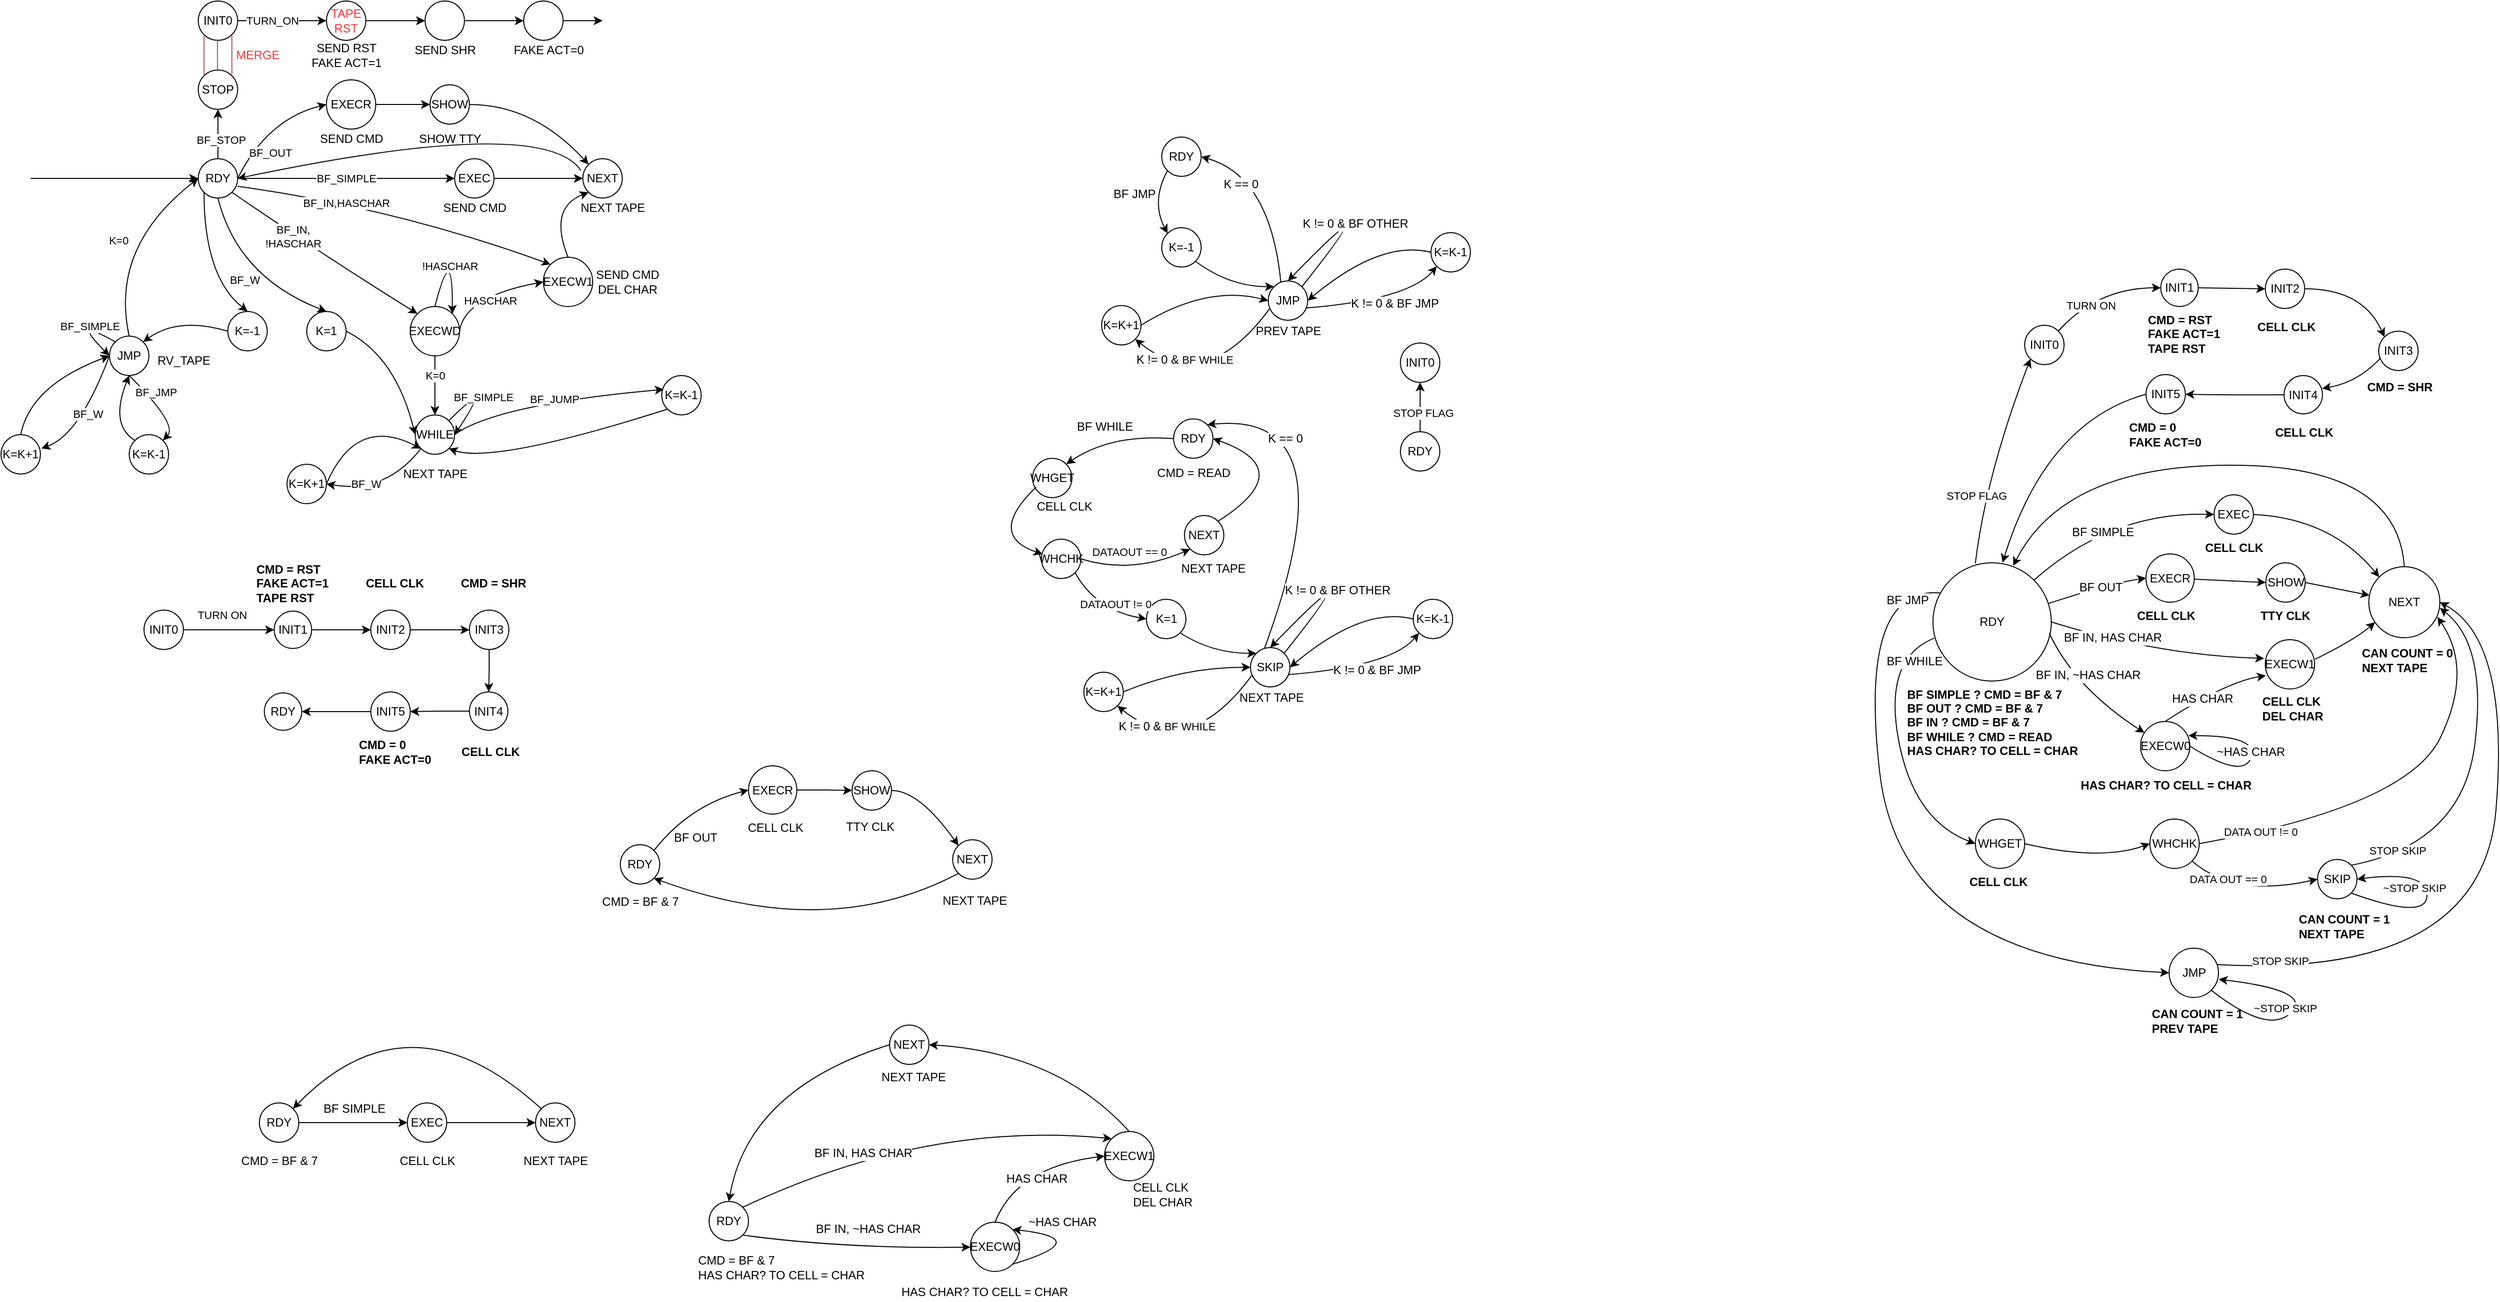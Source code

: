<mxfile version="13.1.12" type="device"><diagram id="r0ZvrVxQtpHq18tQT16l" name="Page-1"><mxGraphModel dx="1594" dy="895" grid="0" gridSize="10" guides="1" tooltips="1" connect="1" arrows="1" fold="1" page="1" pageScale="1" pageWidth="1654" pageHeight="2336" math="0" shadow="0"><root><mxCell id="0"/><mxCell id="1" parent="0"/><mxCell id="Ua4oOY7AlMZsYJrQBVpH-3" style="edgeStyle=orthogonalEdgeStyle;rounded=0;orthogonalLoop=1;jettySize=auto;html=1;entryX=0.5;entryY=1;entryDx=0;entryDy=0;" parent="1" source="Ua4oOY7AlMZsYJrQBVpH-1" target="Ua4oOY7AlMZsYJrQBVpH-2" edge="1"><mxGeometry relative="1" as="geometry"/></mxCell><mxCell id="Ua4oOY7AlMZsYJrQBVpH-4" value="BF_STOP" style="edgeLabel;html=1;align=center;verticalAlign=middle;resizable=0;points=[];" parent="Ua4oOY7AlMZsYJrQBVpH-3" vertex="1" connectable="0"><mxGeometry x="-0.25" y="-3" relative="1" as="geometry"><mxPoint as="offset"/></mxGeometry></mxCell><mxCell id="Ua4oOY7AlMZsYJrQBVpH-34" value="BF_SIMPLE" style="edgeStyle=orthogonalEdgeStyle;rounded=0;orthogonalLoop=1;jettySize=auto;html=1;entryX=0;entryY=0.5;entryDx=0;entryDy=0;" parent="1" source="Ua4oOY7AlMZsYJrQBVpH-1" target="Ua4oOY7AlMZsYJrQBVpH-35" edge="1"><mxGeometry relative="1" as="geometry"><mxPoint x="400" y="220" as="targetPoint"/></mxGeometry></mxCell><mxCell id="Ua4oOY7AlMZsYJrQBVpH-1" value="RDY" style="ellipse;whiteSpace=wrap;html=1;aspect=fixed;" parent="1" vertex="1"><mxGeometry x="230" y="200" width="40" height="40" as="geometry"/></mxCell><mxCell id="Ua4oOY7AlMZsYJrQBVpH-41" value="K=1" style="ellipse;whiteSpace=wrap;html=1;aspect=fixed;" parent="1" vertex="1"><mxGeometry x="340" y="355" width="40" height="40" as="geometry"/></mxCell><mxCell id="Ua4oOY7AlMZsYJrQBVpH-2" value="STOP" style="ellipse;whiteSpace=wrap;html=1;aspect=fixed;" parent="1" vertex="1"><mxGeometry x="230" y="110" width="40" height="40" as="geometry"/></mxCell><mxCell id="Ua4oOY7AlMZsYJrQBVpH-10" style="edgeStyle=orthogonalEdgeStyle;rounded=0;orthogonalLoop=1;jettySize=auto;html=1;entryX=0;entryY=0.5;entryDx=0;entryDy=0;" parent="1" source="Ua4oOY7AlMZsYJrQBVpH-5" target="Ua4oOY7AlMZsYJrQBVpH-9" edge="1"><mxGeometry relative="1" as="geometry"/></mxCell><mxCell id="Ua4oOY7AlMZsYJrQBVpH-11" value="TURN_ON" style="edgeLabel;html=1;align=center;verticalAlign=middle;resizable=0;points=[];" parent="Ua4oOY7AlMZsYJrQBVpH-10" vertex="1" connectable="0"><mxGeometry x="-0.233" relative="1" as="geometry"><mxPoint as="offset"/></mxGeometry></mxCell><mxCell id="Ua4oOY7AlMZsYJrQBVpH-5" value="INIT0" style="ellipse;whiteSpace=wrap;html=1;aspect=fixed;" parent="1" vertex="1"><mxGeometry x="230" y="40" width="40" height="40" as="geometry"/></mxCell><mxCell id="Ua4oOY7AlMZsYJrQBVpH-6" value="" style="endArrow=none;html=1;entryX=1;entryY=1;entryDx=0;entryDy=0;exitX=1;exitY=0;exitDx=0;exitDy=0;fillColor=#f8cecc;strokeColor=#b85450;" parent="1" source="Ua4oOY7AlMZsYJrQBVpH-2" target="Ua4oOY7AlMZsYJrQBVpH-5" edge="1"><mxGeometry width="50" height="50" relative="1" as="geometry"><mxPoint x="390" y="160" as="sourcePoint"/><mxPoint x="440" y="110" as="targetPoint"/></mxGeometry></mxCell><mxCell id="Ua4oOY7AlMZsYJrQBVpH-7" value="" style="endArrow=none;html=1;fillColor=#f8cecc;strokeColor=#b85450;" parent="1" edge="1"><mxGeometry width="50" height="50" relative="1" as="geometry"><mxPoint x="249.5" y="111" as="sourcePoint"/><mxPoint x="249.5" y="79" as="targetPoint"/></mxGeometry></mxCell><mxCell id="Ua4oOY7AlMZsYJrQBVpH-8" value="" style="endArrow=none;html=1;entryX=0;entryY=1;entryDx=0;entryDy=0;exitX=0;exitY=0;exitDx=0;exitDy=0;fillColor=#f8cecc;strokeColor=#b85450;" parent="1" source="Ua4oOY7AlMZsYJrQBVpH-2" target="Ua4oOY7AlMZsYJrQBVpH-5" edge="1"><mxGeometry width="50" height="50" relative="1" as="geometry"><mxPoint x="280.002" y="121.718" as="sourcePoint"/><mxPoint x="280.002" y="80.002" as="targetPoint"/></mxGeometry></mxCell><mxCell id="Ua4oOY7AlMZsYJrQBVpH-13" style="edgeStyle=orthogonalEdgeStyle;rounded=0;orthogonalLoop=1;jettySize=auto;html=1;entryX=0;entryY=0.5;entryDx=0;entryDy=0;" parent="1" source="Ua4oOY7AlMZsYJrQBVpH-9" target="Ua4oOY7AlMZsYJrQBVpH-15" edge="1"><mxGeometry relative="1" as="geometry"><mxPoint x="480" y="60" as="targetPoint"/></mxGeometry></mxCell><mxCell id="Ua4oOY7AlMZsYJrQBVpH-9" value="&lt;font color=&quot;#ff3333&quot;&gt;TAPE&lt;br&gt;RST&lt;br&gt;&lt;/font&gt;" style="ellipse;whiteSpace=wrap;html=1;aspect=fixed;" parent="1" vertex="1"><mxGeometry x="360" y="40" width="40" height="40" as="geometry"/></mxCell><mxCell id="Ua4oOY7AlMZsYJrQBVpH-12" value="SEND RST&lt;br&gt;FAKE ACT=1" style="text;html=1;align=center;verticalAlign=middle;resizable=0;points=[];autosize=1;" parent="1" vertex="1"><mxGeometry x="335" y="80" width="90" height="30" as="geometry"/></mxCell><mxCell id="Ua4oOY7AlMZsYJrQBVpH-18" style="edgeStyle=orthogonalEdgeStyle;rounded=0;orthogonalLoop=1;jettySize=auto;html=1;entryX=0;entryY=0.5;entryDx=0;entryDy=0;" parent="1" source="Ua4oOY7AlMZsYJrQBVpH-15" target="Ua4oOY7AlMZsYJrQBVpH-17" edge="1"><mxGeometry relative="1" as="geometry"/></mxCell><mxCell id="Ua4oOY7AlMZsYJrQBVpH-15" value="&lt;font color=&quot;#ff3333&quot;&gt;&lt;br&gt;&lt;/font&gt;" style="ellipse;whiteSpace=wrap;html=1;aspect=fixed;" parent="1" vertex="1"><mxGeometry x="460" y="40" width="40" height="40" as="geometry"/></mxCell><mxCell id="Ua4oOY7AlMZsYJrQBVpH-16" value="SEND SHR" style="text;html=1;align=center;verticalAlign=middle;resizable=0;points=[];autosize=1;" parent="1" vertex="1"><mxGeometry x="440" y="80" width="80" height="20" as="geometry"/></mxCell><mxCell id="Ua4oOY7AlMZsYJrQBVpH-20" style="edgeStyle=orthogonalEdgeStyle;rounded=0;orthogonalLoop=1;jettySize=auto;html=1;" parent="1" source="Ua4oOY7AlMZsYJrQBVpH-17" edge="1"><mxGeometry relative="1" as="geometry"><mxPoint x="640" y="60" as="targetPoint"/></mxGeometry></mxCell><mxCell id="Ua4oOY7AlMZsYJrQBVpH-17" value="&lt;font color=&quot;#ff3333&quot;&gt;&lt;br&gt;&lt;/font&gt;" style="ellipse;whiteSpace=wrap;html=1;aspect=fixed;" parent="1" vertex="1"><mxGeometry x="560" y="40" width="40" height="40" as="geometry"/></mxCell><mxCell id="Ua4oOY7AlMZsYJrQBVpH-19" value="FAKE ACT=0" style="text;html=1;align=center;verticalAlign=middle;resizable=0;points=[];autosize=1;" parent="1" vertex="1"><mxGeometry x="540" y="80" width="90" height="20" as="geometry"/></mxCell><mxCell id="Ua4oOY7AlMZsYJrQBVpH-21" value="" style="endArrow=classic;html=1;entryX=0;entryY=0.5;entryDx=0;entryDy=0;" parent="1" target="Ua4oOY7AlMZsYJrQBVpH-1" edge="1"><mxGeometry width="50" height="50" relative="1" as="geometry"><mxPoint x="60" y="220" as="sourcePoint"/><mxPoint x="440" y="110" as="targetPoint"/></mxGeometry></mxCell><mxCell id="Ua4oOY7AlMZsYJrQBVpH-28" style="edgeStyle=orthogonalEdgeStyle;rounded=0;orthogonalLoop=1;jettySize=auto;html=1;entryX=0;entryY=0.5;entryDx=0;entryDy=0;" parent="1" source="Ua4oOY7AlMZsYJrQBVpH-22" target="Ua4oOY7AlMZsYJrQBVpH-27" edge="1"><mxGeometry relative="1" as="geometry"/></mxCell><mxCell id="Ua4oOY7AlMZsYJrQBVpH-22" value="EXECR" style="ellipse;whiteSpace=wrap;html=1;aspect=fixed;" parent="1" vertex="1"><mxGeometry x="360" y="120" width="50" height="50" as="geometry"/></mxCell><mxCell id="Ua4oOY7AlMZsYJrQBVpH-24" value="" style="curved=1;endArrow=classic;html=1;exitX=1;exitY=0.5;exitDx=0;exitDy=0;entryX=0;entryY=0.5;entryDx=0;entryDy=0;" parent="1" source="Ua4oOY7AlMZsYJrQBVpH-1" target="Ua4oOY7AlMZsYJrQBVpH-22" edge="1"><mxGeometry width="50" height="50" relative="1" as="geometry"><mxPoint x="390" y="160" as="sourcePoint"/><mxPoint x="440" y="110" as="targetPoint"/><Array as="points"><mxPoint x="300" y="160"/></Array></mxGeometry></mxCell><mxCell id="Ua4oOY7AlMZsYJrQBVpH-25" value="BF_OUT" style="edgeLabel;html=1;align=center;verticalAlign=middle;resizable=0;points=[];" parent="Ua4oOY7AlMZsYJrQBVpH-24" vertex="1" connectable="0"><mxGeometry x="0.343" y="-16" relative="1" as="geometry"><mxPoint x="-20.05" y="23.08" as="offset"/></mxGeometry></mxCell><mxCell id="Ua4oOY7AlMZsYJrQBVpH-26" value="SEND CMD" style="text;html=1;align=center;verticalAlign=middle;resizable=0;points=[];autosize=1;" parent="1" vertex="1"><mxGeometry x="345" y="170" width="80" height="20" as="geometry"/></mxCell><mxCell id="Ua4oOY7AlMZsYJrQBVpH-27" value="SHOW" style="ellipse;whiteSpace=wrap;html=1;aspect=fixed;" parent="1" vertex="1"><mxGeometry x="465" y="125" width="40" height="40" as="geometry"/></mxCell><mxCell id="Ua4oOY7AlMZsYJrQBVpH-29" value="SHOW TTY" style="text;html=1;align=center;verticalAlign=middle;resizable=0;points=[];autosize=1;" parent="1" vertex="1"><mxGeometry x="445" y="170" width="80" height="20" as="geometry"/></mxCell><mxCell id="Ua4oOY7AlMZsYJrQBVpH-30" value="" style="curved=1;endArrow=classic;html=1;exitX=1;exitY=0.5;exitDx=0;exitDy=0;entryX=0;entryY=0;entryDx=0;entryDy=0;" parent="1" source="Ua4oOY7AlMZsYJrQBVpH-27" target="Ua4oOY7AlMZsYJrQBVpH-31" edge="1"><mxGeometry width="50" height="50" relative="1" as="geometry"><mxPoint x="390" y="160" as="sourcePoint"/><mxPoint x="590" y="210" as="targetPoint"/><Array as="points"><mxPoint x="570" y="145"/></Array></mxGeometry></mxCell><mxCell id="Ua4oOY7AlMZsYJrQBVpH-31" value="NEXT" style="ellipse;whiteSpace=wrap;html=1;aspect=fixed;" parent="1" vertex="1"><mxGeometry x="620" y="200" width="40" height="40" as="geometry"/></mxCell><mxCell id="Ua4oOY7AlMZsYJrQBVpH-33" value="NEXT TAPE" style="text;html=1;align=center;verticalAlign=middle;resizable=0;points=[];autosize=1;" parent="1" vertex="1"><mxGeometry x="610" y="240" width="80" height="20" as="geometry"/></mxCell><mxCell id="Ua4oOY7AlMZsYJrQBVpH-38" style="edgeStyle=orthogonalEdgeStyle;rounded=0;orthogonalLoop=1;jettySize=auto;html=1;entryX=0;entryY=0.5;entryDx=0;entryDy=0;" parent="1" source="Ua4oOY7AlMZsYJrQBVpH-35" target="Ua4oOY7AlMZsYJrQBVpH-31" edge="1"><mxGeometry relative="1" as="geometry"/></mxCell><mxCell id="Ua4oOY7AlMZsYJrQBVpH-35" value="EXEC" style="ellipse;whiteSpace=wrap;html=1;aspect=fixed;" parent="1" vertex="1"><mxGeometry x="490" y="200" width="40" height="40" as="geometry"/></mxCell><mxCell id="Ua4oOY7AlMZsYJrQBVpH-40" value="SEND CMD" style="text;html=1;align=center;verticalAlign=middle;resizable=0;points=[];autosize=1;" parent="1" vertex="1"><mxGeometry x="470" y="240" width="80" height="20" as="geometry"/></mxCell><mxCell id="Ua4oOY7AlMZsYJrQBVpH-43" value="EXECW1" style="ellipse;whiteSpace=wrap;html=1;aspect=fixed;" parent="1" vertex="1"><mxGeometry x="580" y="300" width="50" height="50" as="geometry"/></mxCell><mxCell id="Ua4oOY7AlMZsYJrQBVpH-63" value="K=0" style="edgeStyle=orthogonalEdgeStyle;rounded=0;orthogonalLoop=1;jettySize=auto;html=1;entryX=0.5;entryY=0;entryDx=0;entryDy=0;" parent="1" source="Ua4oOY7AlMZsYJrQBVpH-44" target="Ua4oOY7AlMZsYJrQBVpH-57" edge="1"><mxGeometry x="-0.333" relative="1" as="geometry"><Array as="points"><mxPoint x="470" y="375"/><mxPoint x="470" y="460"/></Array><mxPoint as="offset"/></mxGeometry></mxCell><mxCell id="Ua4oOY7AlMZsYJrQBVpH-44" value="EXECWD" style="ellipse;whiteSpace=wrap;html=1;aspect=fixed;" parent="1" vertex="1"><mxGeometry x="445" y="350" width="50" height="50" as="geometry"/></mxCell><mxCell id="Ua4oOY7AlMZsYJrQBVpH-46" value="" style="curved=1;endArrow=classic;html=1;exitX=0.5;exitY=0;exitDx=0;exitDy=0;entryX=0;entryY=1;entryDx=0;entryDy=0;" parent="1" source="Ua4oOY7AlMZsYJrQBVpH-43" target="Ua4oOY7AlMZsYJrQBVpH-31" edge="1"><mxGeometry width="50" height="50" relative="1" as="geometry"><mxPoint x="324.142" y="244.142" as="sourcePoint"/><mxPoint x="570" y="293.75" as="targetPoint"/><Array as="points"><mxPoint x="585" y="250"/></Array></mxGeometry></mxCell><mxCell id="Ua4oOY7AlMZsYJrQBVpH-47" value="SEND CMD&lt;br&gt;DEL CHAR" style="text;html=1;align=center;verticalAlign=middle;resizable=0;points=[];autosize=1;" parent="1" vertex="1"><mxGeometry x="625" y="310" width="80" height="30" as="geometry"/></mxCell><mxCell id="Ua4oOY7AlMZsYJrQBVpH-49" value="" style="curved=1;endArrow=classic;html=1;exitX=1;exitY=0.7;exitDx=0;exitDy=0;entryX=0;entryY=0;entryDx=0;entryDy=0;exitPerimeter=0;" parent="1" source="Ua4oOY7AlMZsYJrQBVpH-1" target="Ua4oOY7AlMZsYJrQBVpH-43" edge="1"><mxGeometry width="50" height="50" relative="1" as="geometry"><mxPoint x="314.142" y="234.142" as="sourcePoint"/><mxPoint x="560" y="283.75" as="targetPoint"/><Array as="points"><mxPoint x="430" y="250"/></Array></mxGeometry></mxCell><mxCell id="Ua4oOY7AlMZsYJrQBVpH-50" value="BF_IN,HASCHAR" style="edgeLabel;html=1;align=center;verticalAlign=middle;resizable=0;points=[];" parent="Ua4oOY7AlMZsYJrQBVpH-49" vertex="1" connectable="0"><mxGeometry x="-0.324" y="-2" relative="1" as="geometry"><mxPoint as="offset"/></mxGeometry></mxCell><mxCell id="Ua4oOY7AlMZsYJrQBVpH-53" value="" style="curved=1;endArrow=classic;html=1;exitX=0.5;exitY=0;exitDx=0;exitDy=0;entryX=1;entryY=0;entryDx=0;entryDy=0;" parent="1" source="Ua4oOY7AlMZsYJrQBVpH-44" target="Ua4oOY7AlMZsYJrQBVpH-44" edge="1"><mxGeometry width="50" height="50" relative="1" as="geometry"><mxPoint x="425" y="362.68" as="sourcePoint"/><mxPoint x="442.678" y="370.002" as="targetPoint"/><Array as="points"><mxPoint x="488" y="280"/></Array></mxGeometry></mxCell><mxCell id="Ua4oOY7AlMZsYJrQBVpH-54" value="!HASCHAR" style="edgeLabel;html=1;align=center;verticalAlign=middle;resizable=0;points=[];" parent="Ua4oOY7AlMZsYJrQBVpH-53" vertex="1" connectable="0"><mxGeometry x="-0.324" y="-2" relative="1" as="geometry"><mxPoint x="0.45" y="7.45" as="offset"/></mxGeometry></mxCell><mxCell id="Ua4oOY7AlMZsYJrQBVpH-55" value="" style="curved=1;endArrow=classic;html=1;exitX=1;exitY=0.5;exitDx=0;exitDy=0;entryX=0;entryY=0.5;entryDx=0;entryDy=0;" parent="1" source="Ua4oOY7AlMZsYJrQBVpH-44" target="Ua4oOY7AlMZsYJrQBVpH-43" edge="1"><mxGeometry width="50" height="50" relative="1" as="geometry"><mxPoint x="435" y="370" as="sourcePoint"/><mxPoint x="452.678" y="377.322" as="targetPoint"/><Array as="points"><mxPoint x="500" y="340"/></Array></mxGeometry></mxCell><mxCell id="Ua4oOY7AlMZsYJrQBVpH-56" value="HASCHAR" style="edgeLabel;html=1;align=center;verticalAlign=middle;resizable=0;points=[];" parent="Ua4oOY7AlMZsYJrQBVpH-55" vertex="1" connectable="0"><mxGeometry x="-0.324" y="-2" relative="1" as="geometry"><mxPoint x="21.7" y="2.28" as="offset"/></mxGeometry></mxCell><mxCell id="Ua4oOY7AlMZsYJrQBVpH-57" value="WHILE" style="ellipse;whiteSpace=wrap;html=1;aspect=fixed;" parent="1" vertex="1"><mxGeometry x="450" y="460" width="40" height="40" as="geometry"/></mxCell><mxCell id="Ua4oOY7AlMZsYJrQBVpH-58" value="" style="curved=1;endArrow=classic;html=1;exitX=1;exitY=1;exitDx=0;exitDy=0;entryX=0;entryY=0;entryDx=0;entryDy=0;" parent="1" target="Ua4oOY7AlMZsYJrQBVpH-44" edge="1"><mxGeometry width="50" height="50" relative="1" as="geometry"><mxPoint x="264.142" y="234.142" as="sourcePoint"/><mxPoint x="407.322" y="367.322" as="targetPoint"/><Array as="points"><mxPoint x="360" y="300"/></Array></mxGeometry></mxCell><mxCell id="Ua4oOY7AlMZsYJrQBVpH-59" value="BF_IN,&lt;br&gt;!HASCHAR" style="edgeLabel;html=1;align=center;verticalAlign=middle;resizable=0;points=[];" parent="Ua4oOY7AlMZsYJrQBVpH-58" vertex="1" connectable="0"><mxGeometry x="-0.324" y="-2" relative="1" as="geometry"><mxPoint as="offset"/></mxGeometry></mxCell><mxCell id="Ua4oOY7AlMZsYJrQBVpH-60" value="" style="curved=1;endArrow=classic;html=1;exitX=1;exitY=0.5;exitDx=0;exitDy=0;entryX=0;entryY=0.5;entryDx=0;entryDy=0;" parent="1" source="Ua4oOY7AlMZsYJrQBVpH-41" target="Ua4oOY7AlMZsYJrQBVpH-57" edge="1"><mxGeometry width="50" height="50" relative="1" as="geometry"><mxPoint x="274.142" y="244.142" as="sourcePoint"/><mxPoint x="417.322" y="377.322" as="targetPoint"/><Array as="points"><mxPoint x="430" y="400"/></Array></mxGeometry></mxCell><mxCell id="Ua4oOY7AlMZsYJrQBVpH-64" value="" style="curved=1;endArrow=classic;html=1;exitX=1;exitY=0;exitDx=0;exitDy=0;entryX=1;entryY=0.5;entryDx=0;entryDy=0;" parent="1" source="Ua4oOY7AlMZsYJrQBVpH-57" target="Ua4oOY7AlMZsYJrQBVpH-57" edge="1"><mxGeometry width="50" height="50" relative="1" as="geometry"><mxPoint x="460" y="450" as="sourcePoint"/><mxPoint x="477.678" y="457.322" as="targetPoint"/><Array as="points"><mxPoint x="530" y="420"/></Array></mxGeometry></mxCell><mxCell id="Ua4oOY7AlMZsYJrQBVpH-65" value="BF_SIMPLE" style="edgeLabel;html=1;align=center;verticalAlign=middle;resizable=0;points=[];" parent="Ua4oOY7AlMZsYJrQBVpH-64" vertex="1" connectable="0"><mxGeometry x="-0.324" y="-2" relative="1" as="geometry"><mxPoint x="0.45" y="7.45" as="offset"/></mxGeometry></mxCell><mxCell id="Ua4oOY7AlMZsYJrQBVpH-66" value="BF_JUMP" style="curved=1;endArrow=classic;html=1;exitX=1;exitY=0.5;exitDx=0;exitDy=0;entryX=0.05;entryY=0.35;entryDx=0;entryDy=0;entryPerimeter=0;" parent="1" source="Ua4oOY7AlMZsYJrQBVpH-57" target="Ua4oOY7AlMZsYJrQBVpH-67" edge="1"><mxGeometry width="50" height="50" relative="1" as="geometry"><mxPoint x="280" y="390" as="sourcePoint"/><mxPoint x="620" y="470" as="targetPoint"/><Array as="points"><mxPoint x="530" y="450"/></Array></mxGeometry></mxCell><mxCell id="Ua4oOY7AlMZsYJrQBVpH-67" value="K=K-1" style="ellipse;whiteSpace=wrap;html=1;aspect=fixed;" parent="1" vertex="1"><mxGeometry x="700" y="420" width="40" height="40" as="geometry"/></mxCell><mxCell id="Ua4oOY7AlMZsYJrQBVpH-68" value="" style="curved=1;endArrow=classic;html=1;exitX=0;exitY=1;exitDx=0;exitDy=0;entryX=1;entryY=1;entryDx=0;entryDy=0;" parent="1" source="Ua4oOY7AlMZsYJrQBVpH-67" target="Ua4oOY7AlMZsYJrQBVpH-57" edge="1"><mxGeometry width="50" height="50" relative="1" as="geometry"><mxPoint x="450" y="470" as="sourcePoint"/><mxPoint x="637" y="484" as="targetPoint"/><Array as="points"><mxPoint x="530" y="510"/></Array></mxGeometry></mxCell><mxCell id="Ua4oOY7AlMZsYJrQBVpH-69" value="NEXT TAPE" style="text;html=1;align=center;verticalAlign=middle;resizable=0;points=[];autosize=1;" parent="1" vertex="1"><mxGeometry x="430" y="510" width="80" height="20" as="geometry"/></mxCell><mxCell id="Ua4oOY7AlMZsYJrQBVpH-70" value="BF_W" style="curved=1;endArrow=classic;html=1;exitX=0;exitY=1;exitDx=0;exitDy=0;entryX=1;entryY=0.5;entryDx=0;entryDy=0;" parent="1" source="Ua4oOY7AlMZsYJrQBVpH-57" target="Ua4oOY7AlMZsYJrQBVpH-71" edge="1"><mxGeometry x="0.337" y="-7" width="50" height="50" relative="1" as="geometry"><mxPoint x="450" y="470" as="sourcePoint"/><mxPoint x="310" y="510" as="targetPoint"/><Array as="points"><mxPoint x="420" y="540"/></Array><mxPoint as="offset"/></mxGeometry></mxCell><mxCell id="Ua4oOY7AlMZsYJrQBVpH-71" value="K=K+1" style="ellipse;whiteSpace=wrap;html=1;aspect=fixed;" parent="1" vertex="1"><mxGeometry x="320" y="510" width="40" height="40" as="geometry"/></mxCell><mxCell id="Ua4oOY7AlMZsYJrQBVpH-72" value="" style="curved=1;endArrow=classic;html=1;exitX=1;exitY=0.5;exitDx=0;exitDy=0;entryX=0;entryY=1;entryDx=0;entryDy=0;" parent="1" source="Ua4oOY7AlMZsYJrQBVpH-71" target="Ua4oOY7AlMZsYJrQBVpH-57" edge="1"><mxGeometry width="50" height="50" relative="1" as="geometry"><mxPoint x="415.858" y="484.142" as="sourcePoint"/><mxPoint x="320" y="520" as="targetPoint"/><Array as="points"><mxPoint x="390" y="460"/></Array></mxGeometry></mxCell><mxCell id="Ua4oOY7AlMZsYJrQBVpH-73" value="" style="curved=1;endArrow=classic;html=1;exitX=0;exitY=1;exitDx=0;exitDy=0;entryX=0.5;entryY=0;entryDx=0;entryDy=0;" parent="1" source="Ua4oOY7AlMZsYJrQBVpH-1" target="Ua4oOY7AlMZsYJrQBVpH-74" edge="1"><mxGeometry width="50" height="50" relative="1" as="geometry"><mxPoint x="280" y="390" as="sourcePoint"/><mxPoint x="180" y="390" as="targetPoint"/><Array as="points"><mxPoint x="236" y="320"/></Array></mxGeometry></mxCell><mxCell id="Ua4oOY7AlMZsYJrQBVpH-74" value="K=-1" style="ellipse;whiteSpace=wrap;html=1;aspect=fixed;" parent="1" vertex="1"><mxGeometry x="260" y="355" width="40" height="40" as="geometry"/></mxCell><mxCell id="Ua4oOY7AlMZsYJrQBVpH-75" value="" style="curved=1;endArrow=classic;html=1;exitX=0;exitY=0.5;exitDx=0;exitDy=0;entryX=1;entryY=0;entryDx=0;entryDy=0;" parent="1" source="Ua4oOY7AlMZsYJrQBVpH-74" target="Ua4oOY7AlMZsYJrQBVpH-76" edge="1"><mxGeometry width="50" height="50" relative="1" as="geometry"><mxPoint x="245.858" y="244.142" as="sourcePoint"/><mxPoint x="110" y="460" as="targetPoint"/><Array as="points"><mxPoint x="210" y="360"/></Array></mxGeometry></mxCell><mxCell id="Ua4oOY7AlMZsYJrQBVpH-76" value="JMP" style="ellipse;whiteSpace=wrap;html=1;aspect=fixed;" parent="1" vertex="1"><mxGeometry x="140" y="380" width="40" height="40" as="geometry"/></mxCell><mxCell id="Ua4oOY7AlMZsYJrQBVpH-77" value="K=0" style="curved=1;endArrow=classic;html=1;exitX=0.5;exitY=0;exitDx=0;exitDy=0;entryX=0;entryY=0.5;entryDx=0;entryDy=0;" parent="1" source="Ua4oOY7AlMZsYJrQBVpH-76" target="Ua4oOY7AlMZsYJrQBVpH-1" edge="1"><mxGeometry width="50" height="50" relative="1" as="geometry"><mxPoint x="245.858" y="244.142" as="sourcePoint"/><mxPoint x="190" y="400" as="targetPoint"/><Array as="points"><mxPoint x="140" y="290"/></Array></mxGeometry></mxCell><mxCell id="Ua4oOY7AlMZsYJrQBVpH-78" value="" style="curved=1;endArrow=classic;html=1;entryX=0;entryY=0.5;entryDx=0;entryDy=0;exitX=0;exitY=0;exitDx=0;exitDy=0;" parent="1" source="Ua4oOY7AlMZsYJrQBVpH-76" target="Ua4oOY7AlMZsYJrQBVpH-76" edge="1"><mxGeometry width="50" height="50" relative="1" as="geometry"><mxPoint x="114" y="434" as="sourcePoint"/><mxPoint x="452.678" y="377.322" as="targetPoint"/><Array as="points"><mxPoint x="100" y="360"/></Array></mxGeometry></mxCell><mxCell id="Ua4oOY7AlMZsYJrQBVpH-79" value="BF_SIMPLE" style="edgeLabel;html=1;align=center;verticalAlign=middle;resizable=0;points=[];" parent="Ua4oOY7AlMZsYJrQBVpH-78" vertex="1" connectable="0"><mxGeometry x="-0.324" y="-2" relative="1" as="geometry"><mxPoint x="5.39" y="4.06" as="offset"/></mxGeometry></mxCell><mxCell id="Ua4oOY7AlMZsYJrQBVpH-80" value="BF_W" style="curved=1;endArrow=classic;html=1;exitX=0;exitY=0.5;exitDx=0;exitDy=0;entryX=1.025;entryY=0.35;entryDx=0;entryDy=0;entryPerimeter=0;" parent="1" source="Ua4oOY7AlMZsYJrQBVpH-76" target="Ua4oOY7AlMZsYJrQBVpH-81" edge="1"><mxGeometry width="50" height="50" relative="1" as="geometry"><mxPoint x="170" y="420" as="sourcePoint"/><mxPoint x="40" y="450" as="targetPoint"/><Array as="points"><mxPoint x="110" y="480"/></Array></mxGeometry></mxCell><mxCell id="Ua4oOY7AlMZsYJrQBVpH-81" value="K=K+1&lt;span style=&quot;color: rgba(0 , 0 , 0 , 0) ; font-family: monospace ; font-size: 0px&quot;&gt;%3CmxGraphModel%3E%3Croot%3E%3CmxCell%20id%3D%220%22%2F%3E%3CmxCell%20id%3D%221%22%20parent%3D%220%22%2F%3E%3CmxCell%20id%3D%222%22%20value%3D%22%22%20style%3D%22curved%3D1%3BendArrow%3Dclassic%3Bhtml%3D1%3BexitX%3D0%3BexitY%3D1%3BexitDx%3D0%3BexitDy%3D0%3BentryX%3D0.5%3BentryY%3D0%3BentryDx%3D0%3BentryDy%3D0%3B%22%20edge%3D%221%22%20parent%3D%221%22%3E%3CmxGeometry%20width%3D%2250%22%20height%3D%2250%22%20relative%3D%221%22%20as%3D%22geometry%22%3E%3CmxPoint%20x%3D%22235.858%22%20y%3D%22234.142%22%20as%3D%22sourcePoint%22%2F%3E%3CmxPoint%20x%3D%22190%22%20y%3D%22389%22%20as%3D%22targetPoint%22%2F%3E%3CArray%20as%3D%22points%22%3E%3CmxPoint%20x%3D%22236%22%20y%3D%22320%22%2F%3E%3C%2FArray%3E%3C%2FmxGeometry%3E%3C%2FmxCell%3E%3C%2Froot%3E%3C%2FmxGraphModel%3E&lt;/span&gt;&lt;span style=&quot;color: rgba(0 , 0 , 0 , 0) ; font-family: monospace ; font-size: 0px&quot;&gt;%3CmxGraphModel%3E%3Croot%3E%3CmxCell%20id%3D%220%22%2F%3E%3CmxCell%20id%3D%221%22%20parent%3D%220%22%2F%3E%3CmxCell%20id%3D%222%22%20value%3D%22%22%20style%3D%22curved%3D1%3BendArrow%3Dclassic%3Bhtml%3D1%3BexitX%3D0%3BexitY%3D1%3BexitDx%3D0%3BexitDy%3D0%3BentryX%3D0.5%3BentryY%3D0%3BentryDx%3D0%3BentryDy%3D0%3B%22%20edge%3D%221%22%20parent%3D%221%22%3E%3CmxGeometry%20width%3D%2250%22%20height%3D%2250%22%20relative%3D%221%22%20as%3D%22geometry%22%3E%3CmxPoint%20x%3D%22235.858%22%20y%3D%22234.142%22%20as%3D%22sourcePoint%22%2F%3E%3CmxPoint%20x%3D%22190%22%20y%3D%22389%22%20as%3D%22targetPoint%22%2F%3E%3CArray%20as%3D%22points%22%3E%3CmxPoint%20x%3D%22236%22%20y%3D%22320%22%2F%3E%3C%2FArray%3E%3C%2FmxGeometry%3E%3C%2FmxCell%3E%3C%2Froot%3E%3C%2FmxGraphModel%3E&lt;/span&gt;" style="ellipse;whiteSpace=wrap;html=1;aspect=fixed;" parent="1" vertex="1"><mxGeometry x="30" y="480" width="40" height="40" as="geometry"/></mxCell><mxCell id="Ua4oOY7AlMZsYJrQBVpH-82" value="" style="curved=1;endArrow=classic;html=1;exitX=0.5;exitY=0;exitDx=0;exitDy=0;entryX=0;entryY=0.5;entryDx=0;entryDy=0;" parent="1" source="Ua4oOY7AlMZsYJrQBVpH-81" target="Ua4oOY7AlMZsYJrQBVpH-76" edge="1"><mxGeometry width="50" height="50" relative="1" as="geometry"><mxPoint x="170" y="420" as="sourcePoint"/><mxPoint x="130" y="430" as="targetPoint"/><Array as="points"><mxPoint x="60" y="430"/></Array></mxGeometry></mxCell><mxCell id="Ua4oOY7AlMZsYJrQBVpH-83" value="RV_TAPE" style="text;html=1;align=center;verticalAlign=middle;resizable=0;points=[];autosize=1;" parent="1" vertex="1"><mxGeometry x="180" y="395" width="70" height="20" as="geometry"/></mxCell><mxCell id="Ua4oOY7AlMZsYJrQBVpH-84" value="BF_W" style="curved=1;endArrow=classic;html=1;exitX=0.5;exitY=1;exitDx=0;exitDy=0;entryX=0.5;entryY=0;entryDx=0;entryDy=0;" parent="1" source="Ua4oOY7AlMZsYJrQBVpH-1" target="Ua4oOY7AlMZsYJrQBVpH-41" edge="1"><mxGeometry width="50" height="50" relative="1" as="geometry"><mxPoint x="245.858" y="244.142" as="sourcePoint"/><mxPoint x="200" y="399" as="targetPoint"/><Array as="points"><mxPoint x="270" y="320"/></Array></mxGeometry></mxCell><mxCell id="Ua4oOY7AlMZsYJrQBVpH-85" value="K=K-1&lt;span style=&quot;color: rgba(0 , 0 , 0 , 0) ; font-family: monospace ; font-size: 0px&quot;&gt;%3CmxGraphModel%3E%3Croot%3E%3CmxCell%20id%3D%220%22%2F%3E%3CmxCell%20id%3D%221%22%20parent%3D%220%22%2F%3E%3CmxCell%20id%3D%222%22%20value%3D%22%22%20style%3D%22curved%3D1%3BendArrow%3Dclassic%3Bhtml%3D1%3BexitX%3D0%3BexitY%3D1%3BexitDx%3D0%3BexitDy%3D0%3BentryX%3D0.5%3BentryY%3D0%3BentryDx%3D0%3BentryDy%3D0%3B%22%20edge%3D%221%22%20parent%3D%221%22%3E%3CmxGeometry%20width%3D%2250%22%20height%3D%2250%22%20relative%3D%221%22%20as%3D%22geometry%22%3E%3CmxPoint%20x%3D%22235.858%22%20y%3D%22234.142%22%20as%3D%22sourcePoint%22%2F%3E%3CmxPoint%20x%3D%22190%22%20y%3D%22389%22%20as%3D%22targetPoint%22%2F%3E%3CArray%20as%3D%22points%22%3E%3CmxPoint%20x%3D%22236%22%20y%3D%22320%22%2F%3E%3C%2FArray%3E%3C%2FmxGeometry%3E%3C%2FmxCell%3E%3C%2Froot%3E%3C%2FmxGraphModel%3E&lt;/span&gt;&lt;span style=&quot;color: rgba(0 , 0 , 0 , 0) ; font-family: monospace ; font-size: 0px&quot;&gt;%3CmxGraphModel%3E%3Croot%3E%3CmxCell%20id%3D%220%22%2F%3E%3CmxCell%20id%3D%221%22%20parent%3D%220%22%2F%3E%3CmxCell%20id%3D%222%22%20value%3D%22%22%20style%3D%22curved%3D1%3BendArrow%3Dclassic%3Bhtml%3D1%3BexitX%3D0%3BexitY%3D1%3BexitDx%3D0%3BexitDy%3D0%3BentryX%3D0.5%3BentryY%3D0%3BentryDx%3D0%3BentryDy%3D0%3B%22%20edge%3D%221%22%20parent%3D%221%22%3E%3CmxGeometry%20width%3D%2250%22%20height%3D%2250%22%20relative%3D%221%22%20as%3D%22geometry%22%3E%3CmxPoint%20x%3D%22235.858%22%20y%3D%22234.142%22%20as%3D%22sourcePoint%22%2F%3E%3CmxPoint%20x%3D%22190%22%20y%3D%22389%22%20as%3D%22targetPoint%22%2F%3E%3CArray%20as%3D%22points%22%3E%3CmxPoint%20x%3D%22236%22%20y%3D%22320%22%2F%3E%3C%2FArray%3E%3C%2FmxGeometry%3E%3C%2FmxCell%3E%3C%2Froot%3E%3C%2FmxGraphModel%3E&lt;/span&gt;" style="ellipse;whiteSpace=wrap;html=1;aspect=fixed;" parent="1" vertex="1"><mxGeometry x="160" y="480" width="40" height="40" as="geometry"/></mxCell><mxCell id="Ua4oOY7AlMZsYJrQBVpH-86" value="" style="curved=1;endArrow=classic;html=1;exitX=0.5;exitY=1;exitDx=0;exitDy=0;entryX=1;entryY=0;entryDx=0;entryDy=0;" parent="1" source="Ua4oOY7AlMZsYJrQBVpH-76" target="Ua4oOY7AlMZsYJrQBVpH-85" edge="1"><mxGeometry width="50" height="50" relative="1" as="geometry"><mxPoint x="150" y="410" as="sourcePoint"/><mxPoint x="60" y="490" as="targetPoint"/><Array as="points"><mxPoint x="210" y="470"/></Array></mxGeometry></mxCell><mxCell id="Ua4oOY7AlMZsYJrQBVpH-88" value="BF_JMP" style="edgeLabel;html=1;align=center;verticalAlign=middle;resizable=0;points=[];" parent="Ua4oOY7AlMZsYJrQBVpH-86" vertex="1" connectable="0"><mxGeometry x="-0.359" y="8" relative="1" as="geometry"><mxPoint y="1" as="offset"/></mxGeometry></mxCell><mxCell id="Ua4oOY7AlMZsYJrQBVpH-87" value="" style="curved=1;endArrow=classic;html=1;exitX=0;exitY=0;exitDx=0;exitDy=0;" parent="1" source="Ua4oOY7AlMZsYJrQBVpH-85" edge="1"><mxGeometry width="50" height="50" relative="1" as="geometry"><mxPoint x="74.142" y="495.858" as="sourcePoint"/><mxPoint x="160" y="420" as="targetPoint"/><Array as="points"><mxPoint x="140" y="470"/></Array></mxGeometry></mxCell><mxCell id="Ua4oOY7AlMZsYJrQBVpH-91" value="&lt;font color=&quot;#ff3333&quot;&gt;MERGE&lt;/font&gt;" style="text;html=1;align=center;verticalAlign=middle;resizable=0;points=[];autosize=1;" parent="1" vertex="1"><mxGeometry x="260" y="85" width="60" height="20" as="geometry"/></mxCell><mxCell id="Ua4oOY7AlMZsYJrQBVpH-92" value="" style="curved=1;endArrow=classic;html=1;exitX=-0.05;exitY=0.3;exitDx=0;exitDy=0;entryX=1;entryY=0.5;entryDx=0;entryDy=0;exitPerimeter=0;" parent="1" source="Ua4oOY7AlMZsYJrQBVpH-31" target="Ua4oOY7AlMZsYJrQBVpH-1" edge="1"><mxGeometry width="50" height="50" relative="1" as="geometry"><mxPoint x="515" y="155" as="sourcePoint"/><mxPoint x="635.858" y="215.858" as="targetPoint"/><Array as="points"><mxPoint x="580" y="155"/></Array></mxGeometry></mxCell><mxCell id="cEKgJYNAro9330x5BgdM-1" style="edgeStyle=orthogonalEdgeStyle;rounded=0;orthogonalLoop=1;jettySize=auto;html=1;entryX=0;entryY=0.5;entryDx=0;entryDy=0;" edge="1" source="cEKgJYNAro9330x5BgdM-3" target="cEKgJYNAro9330x5BgdM-6" parent="1"><mxGeometry relative="1" as="geometry"/></mxCell><mxCell id="cEKgJYNAro9330x5BgdM-2" value="TURN ON" style="edgeLabel;html=1;align=center;verticalAlign=middle;resizable=0;points=[];" vertex="1" connectable="0" parent="cEKgJYNAro9330x5BgdM-1"><mxGeometry x="-0.233" relative="1" as="geometry"><mxPoint x="3" y="-15" as="offset"/></mxGeometry></mxCell><mxCell id="cEKgJYNAro9330x5BgdM-3" value="INIT0" style="ellipse;whiteSpace=wrap;html=1;aspect=fixed;" vertex="1" parent="1"><mxGeometry x="175" y="658" width="40" height="40" as="geometry"/></mxCell><mxCell id="cEKgJYNAro9330x5BgdM-5" style="edgeStyle=orthogonalEdgeStyle;rounded=0;orthogonalLoop=1;jettySize=auto;html=1;entryX=0;entryY=0.5;entryDx=0;entryDy=0;" edge="1" source="cEKgJYNAro9330x5BgdM-6" target="cEKgJYNAro9330x5BgdM-9" parent="1"><mxGeometry relative="1" as="geometry"><mxPoint x="425" y="678" as="targetPoint"/></mxGeometry></mxCell><mxCell id="cEKgJYNAro9330x5BgdM-6" value="INIT1" style="ellipse;whiteSpace=wrap;html=1;aspect=fixed;" vertex="1" parent="1"><mxGeometry x="307" y="659" width="38" height="38" as="geometry"/></mxCell><mxCell id="cEKgJYNAro9330x5BgdM-7" value="&lt;div align=&quot;left&quot;&gt;&lt;b&gt;CMD = RST&lt;br&gt;FAKE ACT=1&lt;/b&gt;&lt;/div&gt;&lt;div align=&quot;left&quot;&gt;&lt;b&gt;TAPE RST&lt;br&gt;&lt;/b&gt;&lt;/div&gt;" style="text;html=1;align=left;verticalAlign=middle;resizable=0;points=[];autosize=1;" vertex="1" parent="1"><mxGeometry x="287" y="608" width="78" height="46" as="geometry"/></mxCell><mxCell id="cEKgJYNAro9330x5BgdM-8" style="edgeStyle=orthogonalEdgeStyle;rounded=0;orthogonalLoop=1;jettySize=auto;html=1;entryX=0;entryY=0.5;entryDx=0;entryDy=0;" edge="1" source="cEKgJYNAro9330x5BgdM-9" target="cEKgJYNAro9330x5BgdM-12" parent="1"><mxGeometry relative="1" as="geometry"/></mxCell><mxCell id="cEKgJYNAro9330x5BgdM-9" value="INIT2" style="ellipse;whiteSpace=wrap;html=1;aspect=fixed;" vertex="1" parent="1"><mxGeometry x="405" y="658" width="40" height="40" as="geometry"/></mxCell><mxCell id="cEKgJYNAro9330x5BgdM-10" value="&lt;b&gt;CELL CLK&lt;/b&gt;" style="text;html=1;align=center;verticalAlign=middle;resizable=0;points=[];autosize=1;" vertex="1" parent="1"><mxGeometry x="396" y="622" width="65" height="18" as="geometry"/></mxCell><mxCell id="cEKgJYNAro9330x5BgdM-22" style="edgeStyle=orthogonalEdgeStyle;rounded=0;orthogonalLoop=1;jettySize=auto;html=1;" edge="1" parent="1" source="cEKgJYNAro9330x5BgdM-12" target="cEKgJYNAro9330x5BgdM-19"><mxGeometry relative="1" as="geometry"/></mxCell><mxCell id="cEKgJYNAro9330x5BgdM-12" value="INIT3" style="ellipse;whiteSpace=wrap;html=1;aspect=fixed;" vertex="1" parent="1"><mxGeometry x="505" y="658" width="40" height="40" as="geometry"/></mxCell><mxCell id="cEKgJYNAro9330x5BgdM-13" value="&lt;div align=&quot;left&quot;&gt;&lt;b&gt;CMD = 0&lt;br&gt;FAKE ACT=0&lt;/b&gt;&lt;/div&gt;" style="text;html=1;align=left;verticalAlign=middle;resizable=0;points=[];autosize=1;fillColor=#ffffff;" vertex="1" parent="1"><mxGeometry x="391" y="786" width="78" height="32" as="geometry"/></mxCell><mxCell id="cEKgJYNAro9330x5BgdM-16" value="RDY" style="ellipse;whiteSpace=wrap;html=1;aspect=fixed;" vertex="1" parent="1"><mxGeometry x="297" y="742" width="38" height="38" as="geometry"/></mxCell><mxCell id="cEKgJYNAro9330x5BgdM-21" style="edgeStyle=orthogonalEdgeStyle;rounded=0;orthogonalLoop=1;jettySize=auto;html=1;" edge="1" parent="1" source="cEKgJYNAro9330x5BgdM-18" target="cEKgJYNAro9330x5BgdM-16"><mxGeometry relative="1" as="geometry"/></mxCell><mxCell id="cEKgJYNAro9330x5BgdM-18" value="INIT5" style="ellipse;whiteSpace=wrap;html=1;aspect=fixed;" vertex="1" parent="1"><mxGeometry x="405" y="741" width="40" height="40" as="geometry"/></mxCell><mxCell id="cEKgJYNAro9330x5BgdM-20" style="edgeStyle=orthogonalEdgeStyle;rounded=0;orthogonalLoop=1;jettySize=auto;html=1;entryX=1;entryY=0.5;entryDx=0;entryDy=0;" edge="1" parent="1" source="cEKgJYNAro9330x5BgdM-19" target="cEKgJYNAro9330x5BgdM-18"><mxGeometry relative="1" as="geometry"/></mxCell><mxCell id="cEKgJYNAro9330x5BgdM-19" value="INIT4" style="ellipse;whiteSpace=wrap;html=1;aspect=fixed;" vertex="1" parent="1"><mxGeometry x="505" y="741" width="39" height="39" as="geometry"/></mxCell><mxCell id="cEKgJYNAro9330x5BgdM-23" value="&lt;b&gt;CMD = SHR&lt;/b&gt;" style="text;html=1;align=center;verticalAlign=middle;resizable=0;points=[];autosize=1;fillColor=#ffffff;" vertex="1" parent="1"><mxGeometry x="492" y="622" width="73" height="18" as="geometry"/></mxCell><mxCell id="cEKgJYNAro9330x5BgdM-24" value="&lt;b&gt;CELL CLK&lt;/b&gt;" style="text;html=1;align=center;verticalAlign=middle;resizable=0;points=[];autosize=1;" vertex="1" parent="1"><mxGeometry x="493" y="793" width="65" height="18" as="geometry"/></mxCell><mxCell id="cEKgJYNAro9330x5BgdM-26" value="&lt;font style=&quot;font-size: 12px&quot;&gt;BF SIMPLE&lt;/font&gt;" style="edgeStyle=orthogonalEdgeStyle;rounded=0;orthogonalLoop=1;jettySize=auto;html=1;entryX=0;entryY=0.5;entryDx=0;entryDy=0;" edge="1" source="cEKgJYNAro9330x5BgdM-27" target="cEKgJYNAro9330x5BgdM-33" parent="1"><mxGeometry x="0.018" y="14" relative="1" as="geometry"><mxPoint x="352" y="1178" as="targetPoint"/><mxPoint as="offset"/></mxGeometry></mxCell><mxCell id="cEKgJYNAro9330x5BgdM-27" value="RDY" style="ellipse;whiteSpace=wrap;html=1;aspect=fixed;" vertex="1" parent="1"><mxGeometry x="292" y="1158" width="40" height="40" as="geometry"/></mxCell><mxCell id="cEKgJYNAro9330x5BgdM-31" value="NEXT" style="ellipse;whiteSpace=wrap;html=1;aspect=fixed;" vertex="1" parent="1"><mxGeometry x="572" y="1158" width="40" height="40" as="geometry"/></mxCell><mxCell id="cEKgJYNAro9330x5BgdM-32" style="edgeStyle=orthogonalEdgeStyle;rounded=0;orthogonalLoop=1;jettySize=auto;html=1;entryX=0;entryY=0.5;entryDx=0;entryDy=0;" edge="1" source="cEKgJYNAro9330x5BgdM-33" target="cEKgJYNAro9330x5BgdM-31" parent="1"><mxGeometry relative="1" as="geometry"/></mxCell><mxCell id="cEKgJYNAro9330x5BgdM-33" value="EXEC" style="ellipse;whiteSpace=wrap;html=1;aspect=fixed;" vertex="1" parent="1"><mxGeometry x="442" y="1158" width="40" height="40" as="geometry"/></mxCell><mxCell id="cEKgJYNAro9330x5BgdM-35" value="NEXT TAPE" style="text;html=1;align=center;verticalAlign=middle;resizable=0;points=[];autosize=1;" vertex="1" parent="1"><mxGeometry x="552" y="1207" width="80" height="20" as="geometry"/></mxCell><mxCell id="cEKgJYNAro9330x5BgdM-36" value="&lt;div&gt;CELL CLK&lt;/div&gt;" style="text;html=1;align=center;verticalAlign=middle;resizable=0;points=[];autosize=1;" vertex="1" parent="1"><mxGeometry x="428" y="1208" width="68" height="18" as="geometry"/></mxCell><mxCell id="cEKgJYNAro9330x5BgdM-37" value="" style="curved=1;endArrow=classic;html=1;exitX=0;exitY=0;exitDx=0;exitDy=0;entryX=1;entryY=0;entryDx=0;entryDy=0;" edge="1" parent="1" source="cEKgJYNAro9330x5BgdM-31" target="cEKgJYNAro9330x5BgdM-27"><mxGeometry width="50" height="50" relative="1" as="geometry"><mxPoint x="610" y="1124" as="sourcePoint"/><mxPoint x="705.858" y="1088.142" as="targetPoint"/><Array as="points"><mxPoint x="444" y="1042"/></Array></mxGeometry></mxCell><mxCell id="cEKgJYNAro9330x5BgdM-38" value="CMD = BF &amp;amp; 7" style="text;html=1;align=center;verticalAlign=middle;resizable=0;points=[];autosize=1;" vertex="1" parent="1"><mxGeometry x="269" y="1208" width="86" height="18" as="geometry"/></mxCell><mxCell id="cEKgJYNAro9330x5BgdM-39" value="RDY" style="ellipse;whiteSpace=wrap;html=1;aspect=fixed;" vertex="1" parent="1"><mxGeometry x="658" y="896" width="40" height="40" as="geometry"/></mxCell><mxCell id="cEKgJYNAro9330x5BgdM-40" value="" style="curved=1;endArrow=classic;html=1;exitX=1;exitY=0;exitDx=0;exitDy=0;entryX=0;entryY=0.5;entryDx=0;entryDy=0;" edge="1" source="cEKgJYNAro9330x5BgdM-39" target="cEKgJYNAro9330x5BgdM-42" parent="1"><mxGeometry width="50" height="50" relative="1" as="geometry"><mxPoint x="818" y="856" as="sourcePoint"/><mxPoint x="868" y="806" as="targetPoint"/><Array as="points"><mxPoint x="728" y="856"/></Array></mxGeometry></mxCell><mxCell id="cEKgJYNAro9330x5BgdM-41" value="&lt;font style=&quot;font-size: 12px&quot;&gt;BF OUT&lt;/font&gt;" style="edgeLabel;html=1;align=center;verticalAlign=middle;resizable=0;points=[];" vertex="1" connectable="0" parent="cEKgJYNAro9330x5BgdM-40"><mxGeometry x="0.343" y="-16" relative="1" as="geometry"><mxPoint x="-20.05" y="23.08" as="offset"/></mxGeometry></mxCell><mxCell id="cEKgJYNAro9330x5BgdM-42" value="EXECR" style="ellipse;whiteSpace=wrap;html=1;aspect=fixed;" vertex="1" parent="1"><mxGeometry x="788" y="816" width="49" height="49" as="geometry"/></mxCell><mxCell id="cEKgJYNAro9330x5BgdM-43" value="SHOW" style="ellipse;whiteSpace=wrap;html=1;aspect=fixed;" vertex="1" parent="1"><mxGeometry x="893" y="821" width="40" height="40" as="geometry"/></mxCell><mxCell id="cEKgJYNAro9330x5BgdM-44" value="NEXT" style="ellipse;whiteSpace=wrap;html=1;aspect=fixed;" vertex="1" parent="1"><mxGeometry x="995" y="891" width="40" height="40" as="geometry"/></mxCell><mxCell id="cEKgJYNAro9330x5BgdM-45" value="" style="curved=1;endArrow=classic;html=1;exitX=1;exitY=0.5;exitDx=0;exitDy=0;entryX=0;entryY=0;entryDx=0;entryDy=0;" edge="1" source="cEKgJYNAro9330x5BgdM-43" target="cEKgJYNAro9330x5BgdM-44" parent="1"><mxGeometry width="50" height="50" relative="1" as="geometry"><mxPoint x="818" y="856" as="sourcePoint"/><mxPoint x="1018" y="906" as="targetPoint"/><Array as="points"><mxPoint x="961" y="841"/></Array></mxGeometry></mxCell><mxCell id="cEKgJYNAro9330x5BgdM-46" style="edgeStyle=orthogonalEdgeStyle;rounded=0;orthogonalLoop=1;jettySize=auto;html=1;entryX=0;entryY=0.5;entryDx=0;entryDy=0;" edge="1" source="cEKgJYNAro9330x5BgdM-42" target="cEKgJYNAro9330x5BgdM-43" parent="1"><mxGeometry relative="1" as="geometry"/></mxCell><mxCell id="cEKgJYNAro9330x5BgdM-47" value="NEXT TAPE" style="text;html=1;align=center;verticalAlign=middle;resizable=0;points=[];autosize=1;" vertex="1" parent="1"><mxGeometry x="977" y="943" width="80" height="20" as="geometry"/></mxCell><mxCell id="cEKgJYNAro9330x5BgdM-48" value="" style="curved=1;endArrow=classic;html=1;exitX=0;exitY=1;exitDx=0;exitDy=0;entryX=1;entryY=1;entryDx=0;entryDy=0;" edge="1" source="cEKgJYNAro9330x5BgdM-44" target="cEKgJYNAro9330x5BgdM-39" parent="1"><mxGeometry width="50" height="50" relative="1" as="geometry"><mxPoint x="943" y="851" as="sourcePoint"/><mxPoint x="1063.858" y="911.858" as="targetPoint"/><Array as="points"><mxPoint x="869" y="995"/></Array></mxGeometry></mxCell><mxCell id="cEKgJYNAro9330x5BgdM-49" value="TTY CLK" style="text;html=1;align=center;verticalAlign=middle;resizable=0;points=[];autosize=1;" vertex="1" parent="1"><mxGeometry x="882" y="869" width="58" height="18" as="geometry"/></mxCell><mxCell id="cEKgJYNAro9330x5BgdM-51" value="CMD = BF &amp;amp; 7" style="text;html=1;align=center;verticalAlign=middle;resizable=0;points=[];autosize=1;" vertex="1" parent="1"><mxGeometry x="635" y="945" width="86" height="18" as="geometry"/></mxCell><mxCell id="cEKgJYNAro9330x5BgdM-52" value="&lt;div&gt;CELL CLK&lt;/div&gt;" style="text;html=1;align=center;verticalAlign=middle;resizable=0;points=[];autosize=1;" vertex="1" parent="1"><mxGeometry x="781" y="870" width="68" height="18" as="geometry"/></mxCell><mxCell id="cEKgJYNAro9330x5BgdM-53" value="RDY" style="ellipse;whiteSpace=wrap;html=1;aspect=fixed;" vertex="1" parent="1"><mxGeometry x="748" y="1258" width="40" height="40" as="geometry"/></mxCell><mxCell id="cEKgJYNAro9330x5BgdM-54" value="" style="curved=1;endArrow=classic;html=1;exitX=1;exitY=1;exitDx=0;exitDy=0;" edge="1" target="cEKgJYNAro9330x5BgdM-56" parent="1" source="cEKgJYNAro9330x5BgdM-53"><mxGeometry width="50" height="50" relative="1" as="geometry"><mxPoint x="802.142" y="1160.142" as="sourcePoint"/><mxPoint x="945.322" y="1293.322" as="targetPoint"/><Array as="points"><mxPoint x="884" y="1306"/></Array></mxGeometry></mxCell><mxCell id="cEKgJYNAro9330x5BgdM-55" value="&lt;font style=&quot;font-size: 12px&quot;&gt;BF IN, ~HAS CHAR&lt;/font&gt;" style="edgeLabel;html=1;align=center;verticalAlign=middle;resizable=0;points=[];" vertex="1" connectable="0" parent="cEKgJYNAro9330x5BgdM-54"><mxGeometry x="-0.324" y="-2" relative="1" as="geometry"><mxPoint x="48.84" y="-18.64" as="offset"/></mxGeometry></mxCell><mxCell id="cEKgJYNAro9330x5BgdM-56" value="EXECW0" style="ellipse;whiteSpace=wrap;html=1;aspect=fixed;" vertex="1" parent="1"><mxGeometry x="1013" y="1279" width="50" height="50" as="geometry"/></mxCell><mxCell id="cEKgJYNAro9330x5BgdM-57" value="" style="curved=1;endArrow=classic;html=1;exitX=1;exitY=1;exitDx=0;exitDy=0;entryX=1;entryY=0;entryDx=0;entryDy=0;" edge="1" source="cEKgJYNAro9330x5BgdM-56" target="cEKgJYNAro9330x5BgdM-56" parent="1"><mxGeometry width="50" height="50" relative="1" as="geometry"><mxPoint x="963" y="1288.68" as="sourcePoint"/><mxPoint x="980.678" y="1296.002" as="targetPoint"/><Array as="points"><mxPoint x="1141" y="1296"/></Array></mxGeometry></mxCell><mxCell id="cEKgJYNAro9330x5BgdM-58" value="&lt;font style=&quot;font-size: 12px&quot;&gt;~HAS CHAR&lt;/font&gt;" style="edgeLabel;html=1;align=center;verticalAlign=middle;resizable=0;points=[];" vertex="1" connectable="0" parent="cEKgJYNAro9330x5BgdM-57"><mxGeometry x="-0.324" y="-2" relative="1" as="geometry"><mxPoint x="-6.75" y="-27.59" as="offset"/></mxGeometry></mxCell><mxCell id="cEKgJYNAro9330x5BgdM-59" value="" style="curved=1;endArrow=classic;html=1;exitX=0.5;exitY=0;exitDx=0;exitDy=0;entryX=0;entryY=0.5;entryDx=0;entryDy=0;" edge="1" source="cEKgJYNAro9330x5BgdM-56" target="cEKgJYNAro9330x5BgdM-61" parent="1"><mxGeometry width="50" height="50" relative="1" as="geometry"><mxPoint x="973" y="1296" as="sourcePoint"/><mxPoint x="990.678" y="1303.322" as="targetPoint"/><Array as="points"><mxPoint x="1060" y="1223"/></Array></mxGeometry></mxCell><mxCell id="cEKgJYNAro9330x5BgdM-60" value="&lt;font style=&quot;font-size: 12px&quot;&gt;HAS CHAR&lt;/font&gt;" style="edgeLabel;html=1;align=center;verticalAlign=middle;resizable=0;points=[];" vertex="1" connectable="0" parent="cEKgJYNAro9330x5BgdM-59"><mxGeometry x="-0.324" y="-2" relative="1" as="geometry"><mxPoint x="21.7" y="2.28" as="offset"/></mxGeometry></mxCell><mxCell id="cEKgJYNAro9330x5BgdM-61" value="EXECW1" style="ellipse;whiteSpace=wrap;html=1;aspect=fixed;" vertex="1" parent="1"><mxGeometry x="1149" y="1187" width="50" height="50" as="geometry"/></mxCell><mxCell id="cEKgJYNAro9330x5BgdM-62" value="&lt;div align=&quot;left&quot;&gt;CELL CLK&lt;br&gt;DEL CHAR&lt;/div&gt;" style="text;html=1;align=left;verticalAlign=middle;resizable=0;points=[];autosize=1;" vertex="1" parent="1"><mxGeometry x="1176" y="1235" width="71" height="32" as="geometry"/></mxCell><mxCell id="cEKgJYNAro9330x5BgdM-63" value="" style="curved=1;endArrow=classic;html=1;exitX=1;exitY=0;exitDx=0;exitDy=0;entryX=0;entryY=0;entryDx=0;entryDy=0;" edge="1" source="cEKgJYNAro9330x5BgdM-53" target="cEKgJYNAro9330x5BgdM-61" parent="1"><mxGeometry width="50" height="50" relative="1" as="geometry"><mxPoint x="852.142" y="1160.142" as="sourcePoint"/><mxPoint x="1098" y="1209.75" as="targetPoint"/><Array as="points"><mxPoint x="968" y="1176"/></Array></mxGeometry></mxCell><mxCell id="cEKgJYNAro9330x5BgdM-64" value="&lt;font style=&quot;font-size: 12px&quot;&gt;BF IN, HAS CHAR&lt;/font&gt;" style="edgeLabel;html=1;align=center;verticalAlign=middle;resizable=0;points=[];" vertex="1" connectable="0" parent="cEKgJYNAro9330x5BgdM-63"><mxGeometry x="-0.324" y="-2" relative="1" as="geometry"><mxPoint as="offset"/></mxGeometry></mxCell><mxCell id="cEKgJYNAro9330x5BgdM-65" value="" style="curved=1;endArrow=classic;html=1;exitX=0.5;exitY=0;exitDx=0;exitDy=0;entryX=1;entryY=0.5;entryDx=0;entryDy=0;" edge="1" source="cEKgJYNAro9330x5BgdM-61" target="cEKgJYNAro9330x5BgdM-66" parent="1"><mxGeometry width="50" height="50" relative="1" as="geometry"><mxPoint x="862.142" y="1170.142" as="sourcePoint"/><mxPoint x="1108" y="1219.75" as="targetPoint"/><Array as="points"><mxPoint x="1102" y="1107"/></Array></mxGeometry></mxCell><mxCell id="cEKgJYNAro9330x5BgdM-66" value="NEXT" style="ellipse;whiteSpace=wrap;html=1;aspect=fixed;" vertex="1" parent="1"><mxGeometry x="931" y="1079" width="40" height="40" as="geometry"/></mxCell><mxCell id="cEKgJYNAro9330x5BgdM-67" value="" style="curved=1;endArrow=classic;html=1;exitX=0;exitY=0.5;exitDx=0;exitDy=0;entryX=0.5;entryY=0;entryDx=0;entryDy=0;" edge="1" source="cEKgJYNAro9330x5BgdM-66" target="cEKgJYNAro9330x5BgdM-53" parent="1"><mxGeometry width="50" height="50" relative="1" as="geometry"><mxPoint x="1053" y="1081" as="sourcePoint"/><mxPoint x="1173.858" y="1141.858" as="targetPoint"/><Array as="points"><mxPoint x="788" y="1144"/></Array></mxGeometry></mxCell><mxCell id="cEKgJYNAro9330x5BgdM-71" value="&lt;div align=&quot;left&quot;&gt;CMD = BF &amp;amp; 7&lt;/div&gt;&lt;div align=&quot;left&quot;&gt;HAS CHAR? TO CELL = CHAR&lt;br&gt;&lt;/div&gt;" style="text;html=1;align=left;verticalAlign=middle;resizable=0;points=[];autosize=1;fillColor=#ffffff;rotation=0;" vertex="1" parent="1"><mxGeometry x="735" y="1309" width="178" height="32" as="geometry"/></mxCell><mxCell id="cEKgJYNAro9330x5BgdM-72" value="NEXT TAPE" style="text;html=1;align=center;verticalAlign=middle;resizable=0;points=[];autosize=1;" vertex="1" parent="1"><mxGeometry x="915" y="1122" width="80" height="20" as="geometry"/></mxCell><mxCell id="cEKgJYNAro9330x5BgdM-74" value="HAS CHAR? TO CELL = CHAR" style="text;html=1;align=center;verticalAlign=middle;resizable=0;points=[];autosize=1;fillColor=#ffffff;" vertex="1" parent="1"><mxGeometry x="938" y="1341" width="178" height="18" as="geometry"/></mxCell><mxCell id="cEKgJYNAro9330x5BgdM-76" value="" style="curved=1;endArrow=classic;html=1;exitX=0;exitY=1;exitDx=0;exitDy=0;entryX=0;entryY=0;entryDx=0;entryDy=0;" edge="1" source="cEKgJYNAro9330x5BgdM-77" target="cEKgJYNAro9330x5BgdM-79" parent="1"><mxGeometry width="50" height="50" relative="1" as="geometry"><mxPoint x="1458" y="318" as="sourcePoint"/><mxPoint x="1358" y="318" as="targetPoint"/><Array as="points"><mxPoint x="1196" y="243"/></Array></mxGeometry></mxCell><mxCell id="cEKgJYNAro9330x5BgdM-77" value="RDY" style="ellipse;whiteSpace=wrap;html=1;aspect=fixed;" vertex="1" parent="1"><mxGeometry x="1207" y="178" width="40" height="40" as="geometry"/></mxCell><mxCell id="cEKgJYNAro9330x5BgdM-78" value="&lt;font style=&quot;font-size: 12px&quot;&gt;K == 0&lt;/font&gt;" style="curved=1;endArrow=classic;html=1;exitX=0.325;exitY=0.1;exitDx=0;exitDy=0;entryX=1;entryY=0.5;entryDx=0;entryDy=0;exitPerimeter=0;" edge="1" source="cEKgJYNAro9330x5BgdM-81" target="cEKgJYNAro9330x5BgdM-77" parent="1"><mxGeometry x="0.499" y="16" width="50" height="50" relative="1" as="geometry"><mxPoint x="1423.858" y="172.142" as="sourcePoint"/><mxPoint x="1368" y="328" as="targetPoint"/><Array as="points"><mxPoint x="1318" y="218"/></Array><mxPoint as="offset"/></mxGeometry></mxCell><mxCell id="cEKgJYNAro9330x5BgdM-79" value="K=-1" style="ellipse;whiteSpace=wrap;html=1;aspect=fixed;" vertex="1" parent="1"><mxGeometry x="1207" y="270" width="40" height="40" as="geometry"/></mxCell><mxCell id="cEKgJYNAro9330x5BgdM-80" value="" style="curved=1;endArrow=classic;html=1;exitX=1;exitY=1;exitDx=0;exitDy=0;entryX=0;entryY=0;entryDx=0;entryDy=0;" edge="1" source="cEKgJYNAro9330x5BgdM-79" target="cEKgJYNAro9330x5BgdM-81" parent="1"><mxGeometry width="50" height="50" relative="1" as="geometry"><mxPoint x="1423.858" y="172.142" as="sourcePoint"/><mxPoint x="1288" y="388" as="targetPoint"/><Array as="points"><mxPoint x="1276" y="330"/></Array></mxGeometry></mxCell><mxCell id="cEKgJYNAro9330x5BgdM-81" value="JMP" style="ellipse;whiteSpace=wrap;html=1;aspect=fixed;" vertex="1" parent="1"><mxGeometry x="1315" y="324" width="40" height="40" as="geometry"/></mxCell><mxCell id="cEKgJYNAro9330x5BgdM-82" value="" style="curved=1;endArrow=classic;html=1;entryX=0.5;entryY=0;entryDx=0;entryDy=0;exitX=1;exitY=0;exitDx=0;exitDy=0;" edge="1" source="cEKgJYNAro9330x5BgdM-81" target="cEKgJYNAro9330x5BgdM-81" parent="1"><mxGeometry width="50" height="50" relative="1" as="geometry"><mxPoint x="1292" y="362" as="sourcePoint"/><mxPoint x="1630.678" y="305.322" as="targetPoint"/><Array as="points"><mxPoint x="1438" y="218"/></Array></mxGeometry></mxCell><mxCell id="cEKgJYNAro9330x5BgdM-83" value="&lt;font style=&quot;font-size: 12px&quot;&gt;K != 0 &amp;amp; BF OTHER&lt;br&gt;&lt;/font&gt;" style="edgeLabel;html=1;align=center;verticalAlign=middle;resizable=0;points=[];" vertex="1" connectable="0" parent="cEKgJYNAro9330x5BgdM-82"><mxGeometry x="-0.324" y="-2" relative="1" as="geometry"><mxPoint x="-9.12" y="11.23" as="offset"/></mxGeometry></mxCell><mxCell id="cEKgJYNAro9330x5BgdM-84" value="PREV TAPE" style="text;html=1;align=center;verticalAlign=middle;resizable=0;points=[];autosize=1;" vertex="1" parent="1"><mxGeometry x="1298" y="366" width="74" height="18" as="geometry"/></mxCell><mxCell id="cEKgJYNAro9330x5BgdM-85" value="" style="curved=1;endArrow=classic;html=1;exitX=0.95;exitY=0.688;exitDx=0;exitDy=0;entryX=0;entryY=1;entryDx=0;entryDy=0;exitPerimeter=0;" edge="1" source="cEKgJYNAro9330x5BgdM-81" target="cEKgJYNAro9330x5BgdM-87" parent="1"><mxGeometry width="50" height="50" relative="1" as="geometry"><mxPoint x="1328" y="338" as="sourcePoint"/><mxPoint x="1238" y="418" as="targetPoint"/><Array as="points"><mxPoint x="1458" y="343"/></Array></mxGeometry></mxCell><mxCell id="cEKgJYNAro9330x5BgdM-86" value="&lt;font style=&quot;font-size: 12px&quot;&gt;&lt;font style=&quot;font-size: 12px&quot;&gt;K != 0 &amp;amp; &lt;/font&gt;BF JMP&lt;/font&gt;" style="edgeLabel;html=1;align=center;verticalAlign=middle;resizable=0;points=[];" vertex="1" connectable="0" parent="cEKgJYNAro9330x5BgdM-85"><mxGeometry x="-0.359" y="8" relative="1" as="geometry"><mxPoint x="42.66" y="7.36" as="offset"/></mxGeometry></mxCell><mxCell id="cEKgJYNAro9330x5BgdM-97" value="&lt;font style=&quot;font-size: 12px&quot;&gt;BF JMP&lt;/font&gt;" style="edgeLabel;html=1;align=center;verticalAlign=middle;resizable=0;points=[];" vertex="1" connectable="0" parent="cEKgJYNAro9330x5BgdM-85"><mxGeometry x="-0.359" y="8" relative="1" as="geometry"><mxPoint x="-221.7" y="-103.7" as="offset"/></mxGeometry></mxCell><mxCell id="cEKgJYNAro9330x5BgdM-87" value="K=K-1&lt;span style=&quot;color: rgba(0 , 0 , 0 , 0) ; font-family: monospace ; font-size: 0px&quot;&gt;%3CmxGraphModel%3E%3Croot%3E%3CmxCell%20id%3D%220%22%2F%3E%3CmxCell%20id%3D%221%22%20parent%3D%220%22%2F%3E%3CmxCell%20id%3D%222%22%20value%3D%22%22%20style%3D%22curved%3D1%3BendArrow%3Dclassic%3Bhtml%3D1%3BexitX%3D0%3BexitY%3D1%3BexitDx%3D0%3BexitDy%3D0%3BentryX%3D0.5%3BentryY%3D0%3BentryDx%3D0%3BentryDy%3D0%3B%22%20edge%3D%221%22%20parent%3D%221%22%3E%3CmxGeometry%20width%3D%2250%22%20height%3D%2250%22%20relative%3D%221%22%20as%3D%22geometry%22%3E%3CmxPoint%20x%3D%22235.858%22%20y%3D%22234.142%22%20as%3D%22sourcePoint%22%2F%3E%3CmxPoint%20x%3D%22190%22%20y%3D%22389%22%20as%3D%22targetPoint%22%2F%3E%3CArray%20as%3D%22points%22%3E%3CmxPoint%20x%3D%22236%22%20y%3D%22320%22%2F%3E%3C%2FArray%3E%3C%2FmxGeometry%3E%3C%2FmxCell%3E%3C%2Froot%3E%3C%2FmxGraphModel%3E&lt;/span&gt;&lt;span style=&quot;color: rgba(0 , 0 , 0 , 0) ; font-family: monospace ; font-size: 0px&quot;&gt;%3CmxGraphModel%3E%3Croot%3E%3CmxCell%20id%3D%220%22%2F%3E%3CmxCell%20id%3D%221%22%20parent%3D%220%22%2F%3E%3CmxCell%20id%3D%222%22%20value%3D%22%22%20style%3D%22curved%3D1%3BendArrow%3Dclassic%3Bhtml%3D1%3BexitX%3D0%3BexitY%3D1%3BexitDx%3D0%3BexitDy%3D0%3BentryX%3D0.5%3BentryY%3D0%3BentryDx%3D0%3BentryDy%3D0%3B%22%20edge%3D%221%22%20parent%3D%221%22%3E%3CmxGeometry%20width%3D%2250%22%20height%3D%2250%22%20relative%3D%221%22%20as%3D%22geometry%22%3E%3CmxPoint%20x%3D%22235.858%22%20y%3D%22234.142%22%20as%3D%22sourcePoint%22%2F%3E%3CmxPoint%20x%3D%22190%22%20y%3D%22389%22%20as%3D%22targetPoint%22%2F%3E%3CArray%20as%3D%22points%22%3E%3CmxPoint%20x%3D%22236%22%20y%3D%22320%22%2F%3E%3C%2FArray%3E%3C%2FmxGeometry%3E%3C%2FmxCell%3E%3C%2Froot%3E%3C%2FmxGraphModel%3E&lt;/span&gt;" style="ellipse;whiteSpace=wrap;html=1;aspect=fixed;" vertex="1" parent="1"><mxGeometry x="1480" y="275" width="40" height="40" as="geometry"/></mxCell><mxCell id="cEKgJYNAro9330x5BgdM-88" value="" style="curved=1;endArrow=classic;html=1;exitX=0;exitY=0.5;exitDx=0;exitDy=0;entryX=1;entryY=0.5;entryDx=0;entryDy=0;" edge="1" source="cEKgJYNAro9330x5BgdM-87" parent="1" target="cEKgJYNAro9330x5BgdM-81"><mxGeometry width="50" height="50" relative="1" as="geometry"><mxPoint x="1252.142" y="423.858" as="sourcePoint"/><mxPoint x="1338" y="348.0" as="targetPoint"/><Array as="points"><mxPoint x="1429" y="282"/></Array></mxGeometry></mxCell><mxCell id="cEKgJYNAro9330x5BgdM-89" value="&lt;font style=&quot;font-size: 12px&quot;&gt;K != 0 &amp;amp; &lt;/font&gt;BF WHILE" style="curved=1;endArrow=classic;html=1;exitX=0.033;exitY=0.708;exitDx=0;exitDy=0;entryX=1;entryY=1;entryDx=0;entryDy=0;exitPerimeter=0;" edge="1" source="cEKgJYNAro9330x5BgdM-81" target="cEKgJYNAro9330x5BgdM-91" parent="1"><mxGeometry x="0.489" y="-15" width="50" height="50" relative="1" as="geometry"><mxPoint x="1348" y="348" as="sourcePoint"/><mxPoint x="1218" y="378" as="targetPoint"/><Array as="points"><mxPoint x="1251" y="441"/></Array><mxPoint as="offset"/></mxGeometry></mxCell><mxCell id="cEKgJYNAro9330x5BgdM-90" value="" style="curved=1;endArrow=classic;html=1;exitX=1;exitY=0.5;exitDx=0;exitDy=0;entryX=0;entryY=0.5;entryDx=0;entryDy=0;" edge="1" source="cEKgJYNAro9330x5BgdM-91" target="cEKgJYNAro9330x5BgdM-81" parent="1"><mxGeometry width="50" height="50" relative="1" as="geometry"><mxPoint x="1348" y="348" as="sourcePoint"/><mxPoint x="1308" y="358" as="targetPoint"/><Array as="points"><mxPoint x="1252" y="328"/></Array></mxGeometry></mxCell><mxCell id="cEKgJYNAro9330x5BgdM-91" value="K=K+1&lt;span style=&quot;color: rgba(0 , 0 , 0 , 0) ; font-family: monospace ; font-size: 0px&quot;&gt;%3CmxGraphModel%3E%3Croot%3E%3CmxCell%20id%3D%220%22%2F%3E%3CmxCell%20id%3D%221%22%20parent%3D%220%22%2F%3E%3CmxCell%20id%3D%222%22%20value%3D%22%22%20style%3D%22curved%3D1%3BendArrow%3Dclassic%3Bhtml%3D1%3BexitX%3D0%3BexitY%3D1%3BexitDx%3D0%3BexitDy%3D0%3BentryX%3D0.5%3BentryY%3D0%3BentryDx%3D0%3BentryDy%3D0%3B%22%20edge%3D%221%22%20parent%3D%221%22%3E%3CmxGeometry%20width%3D%2250%22%20height%3D%2250%22%20relative%3D%221%22%20as%3D%22geometry%22%3E%3CmxPoint%20x%3D%22235.858%22%20y%3D%22234.142%22%20as%3D%22sourcePoint%22%2F%3E%3CmxPoint%20x%3D%22190%22%20y%3D%22389%22%20as%3D%22targetPoint%22%2F%3E%3CArray%20as%3D%22points%22%3E%3CmxPoint%20x%3D%22236%22%20y%3D%22320%22%2F%3E%3C%2FArray%3E%3C%2FmxGeometry%3E%3C%2FmxCell%3E%3C%2Froot%3E%3C%2FmxGraphModel%3E&lt;/span&gt;&lt;span style=&quot;color: rgba(0 , 0 , 0 , 0) ; font-family: monospace ; font-size: 0px&quot;&gt;%3CmxGraphModel%3E%3Croot%3E%3CmxCell%20id%3D%220%22%2F%3E%3CmxCell%20id%3D%221%22%20parent%3D%220%22%2F%3E%3CmxCell%20id%3D%222%22%20value%3D%22%22%20style%3D%22curved%3D1%3BendArrow%3Dclassic%3Bhtml%3D1%3BexitX%3D0%3BexitY%3D1%3BexitDx%3D0%3BexitDy%3D0%3BentryX%3D0.5%3BentryY%3D0%3BentryDx%3D0%3BentryDy%3D0%3B%22%20edge%3D%221%22%20parent%3D%221%22%3E%3CmxGeometry%20width%3D%2250%22%20height%3D%2250%22%20relative%3D%221%22%20as%3D%22geometry%22%3E%3CmxPoint%20x%3D%22235.858%22%20y%3D%22234.142%22%20as%3D%22sourcePoint%22%2F%3E%3CmxPoint%20x%3D%22190%22%20y%3D%22389%22%20as%3D%22targetPoint%22%2F%3E%3CArray%20as%3D%22points%22%3E%3CmxPoint%20x%3D%22236%22%20y%3D%22320%22%2F%3E%3C%2FArray%3E%3C%2FmxGeometry%3E%3C%2FmxCell%3E%3C%2Froot%3E%3C%2FmxGraphModel%3E&lt;/span&gt;" style="ellipse;whiteSpace=wrap;html=1;aspect=fixed;" vertex="1" parent="1"><mxGeometry x="1146" y="349" width="40" height="40" as="geometry"/></mxCell><mxCell id="cEKgJYNAro9330x5BgdM-98" value="" style="curved=1;endArrow=classic;html=1;entryX=0;entryY=0.5;entryDx=0;entryDy=0;exitX=1;exitY=1;exitDx=0;exitDy=0;" edge="1" source="cEKgJYNAro9330x5BgdM-122" target="cEKgJYNAro9330x5BgdM-101" parent="1"><mxGeometry width="50" height="50" relative="1" as="geometry"><mxPoint x="1149" y="584" as="sourcePoint"/><mxPoint x="1340" y="690" as="targetPoint"/><Array as="points"><mxPoint x="1140" y="658"/></Array></mxGeometry></mxCell><mxCell id="cEKgJYNAro9330x5BgdM-99" value="RDY" style="ellipse;whiteSpace=wrap;html=1;aspect=fixed;" vertex="1" parent="1"><mxGeometry x="1219" y="464" width="40" height="40" as="geometry"/></mxCell><mxCell id="cEKgJYNAro9330x5BgdM-100" value="&lt;font style=&quot;font-size: 12px&quot;&gt;K == 0&lt;/font&gt;" style="curved=1;endArrow=classic;html=1;exitX=0.325;exitY=0.1;exitDx=0;exitDy=0;entryX=1;entryY=0;entryDx=0;entryDy=0;exitPerimeter=0;" edge="1" source="cEKgJYNAro9330x5BgdM-103" target="cEKgJYNAro9330x5BgdM-99" parent="1"><mxGeometry x="0.025" y="55" width="50" height="50" relative="1" as="geometry"><mxPoint x="1405.858" y="544.142" as="sourcePoint"/><mxPoint x="1350" y="700" as="targetPoint"/><Array as="points"><mxPoint x="1401" y="455"/></Array><mxPoint as="offset"/></mxGeometry></mxCell><mxCell id="cEKgJYNAro9330x5BgdM-101" value="K=1" style="ellipse;whiteSpace=wrap;html=1;aspect=fixed;" vertex="1" parent="1"><mxGeometry x="1191.5" y="647" width="40" height="40" as="geometry"/></mxCell><mxCell id="cEKgJYNAro9330x5BgdM-102" value="" style="curved=1;endArrow=classic;html=1;exitX=1;exitY=1;exitDx=0;exitDy=0;entryX=0;entryY=0;entryDx=0;entryDy=0;" edge="1" source="cEKgJYNAro9330x5BgdM-101" target="cEKgJYNAro9330x5BgdM-103" parent="1"><mxGeometry width="50" height="50" relative="1" as="geometry"><mxPoint x="1405.858" y="544.142" as="sourcePoint"/><mxPoint x="1270" y="760" as="targetPoint"/><Array as="points"><mxPoint x="1258" y="702"/></Array></mxGeometry></mxCell><mxCell id="cEKgJYNAro9330x5BgdM-103" value="SKIP" style="ellipse;whiteSpace=wrap;html=1;aspect=fixed;" vertex="1" parent="1"><mxGeometry x="1297" y="696" width="40" height="40" as="geometry"/></mxCell><mxCell id="cEKgJYNAro9330x5BgdM-104" value="" style="curved=1;endArrow=classic;html=1;entryX=0.5;entryY=0;entryDx=0;entryDy=0;exitX=1;exitY=0;exitDx=0;exitDy=0;" edge="1" source="cEKgJYNAro9330x5BgdM-103" target="cEKgJYNAro9330x5BgdM-103" parent="1"><mxGeometry width="50" height="50" relative="1" as="geometry"><mxPoint x="1274" y="734" as="sourcePoint"/><mxPoint x="1612.678" y="677.322" as="targetPoint"/><Array as="points"><mxPoint x="1420" y="590"/></Array></mxGeometry></mxCell><mxCell id="cEKgJYNAro9330x5BgdM-105" value="&lt;font style=&quot;font-size: 12px&quot;&gt;K != 0 &amp;amp; BF OTHER&lt;br&gt;&lt;/font&gt;" style="edgeLabel;html=1;align=center;verticalAlign=middle;resizable=0;points=[];" vertex="1" connectable="0" parent="cEKgJYNAro9330x5BgdM-104"><mxGeometry x="-0.324" y="-2" relative="1" as="geometry"><mxPoint x="-9.12" y="11.23" as="offset"/></mxGeometry></mxCell><mxCell id="cEKgJYNAro9330x5BgdM-106" value="NEXT TAPE" style="text;html=1;align=center;verticalAlign=middle;resizable=0;points=[];autosize=1;" vertex="1" parent="1"><mxGeometry x="1281" y="738" width="73" height="18" as="geometry"/></mxCell><mxCell id="cEKgJYNAro9330x5BgdM-107" value="" style="curved=1;endArrow=classic;html=1;exitX=0.95;exitY=0.688;exitDx=0;exitDy=0;entryX=0;entryY=1;entryDx=0;entryDy=0;exitPerimeter=0;" edge="1" source="cEKgJYNAro9330x5BgdM-103" target="cEKgJYNAro9330x5BgdM-110" parent="1"><mxGeometry width="50" height="50" relative="1" as="geometry"><mxPoint x="1310" y="710" as="sourcePoint"/><mxPoint x="1220" y="790" as="targetPoint"/><Array as="points"><mxPoint x="1440" y="715"/></Array></mxGeometry></mxCell><mxCell id="cEKgJYNAro9330x5BgdM-108" value="&lt;font style=&quot;font-size: 12px&quot;&gt;&lt;font style=&quot;font-size: 12px&quot;&gt;K != 0 &amp;amp; &lt;/font&gt;BF JMP&lt;/font&gt;" style="edgeLabel;html=1;align=center;verticalAlign=middle;resizable=0;points=[];" vertex="1" connectable="0" parent="cEKgJYNAro9330x5BgdM-107"><mxGeometry x="-0.359" y="8" relative="1" as="geometry"><mxPoint x="42.66" y="7.36" as="offset"/></mxGeometry></mxCell><mxCell id="cEKgJYNAro9330x5BgdM-109" value="&lt;font style=&quot;font-size: 12px&quot;&gt;BF WHILE&lt;/font&gt;" style="edgeLabel;html=1;align=center;verticalAlign=middle;resizable=0;points=[];" vertex="1" connectable="0" parent="cEKgJYNAro9330x5BgdM-107"><mxGeometry x="-0.359" y="8" relative="1" as="geometry"><mxPoint x="-233.7" y="-239.7" as="offset"/></mxGeometry></mxCell><mxCell id="cEKgJYNAro9330x5BgdM-121" value="DATAOUT != 0" style="edgeLabel;html=1;align=center;verticalAlign=middle;resizable=0;points=[];" vertex="1" connectable="0" parent="cEKgJYNAro9330x5BgdM-107"><mxGeometry x="-0.359" y="8" relative="1" as="geometry"><mxPoint x="-222.7" y="-59.7" as="offset"/></mxGeometry></mxCell><mxCell id="cEKgJYNAro9330x5BgdM-128" value="DATAOUT == 0" style="edgeLabel;html=1;align=center;verticalAlign=middle;resizable=0;points=[];" vertex="1" connectable="0" parent="cEKgJYNAro9330x5BgdM-107"><mxGeometry x="-0.359" y="8" relative="1" as="geometry"><mxPoint x="-208.7" y="-112.7" as="offset"/></mxGeometry></mxCell><mxCell id="cEKgJYNAro9330x5BgdM-110" value="K=K-1&lt;span style=&quot;color: rgba(0 , 0 , 0 , 0) ; font-family: monospace ; font-size: 0px&quot;&gt;%3CmxGraphModel%3E%3Croot%3E%3CmxCell%20id%3D%220%22%2F%3E%3CmxCell%20id%3D%221%22%20parent%3D%220%22%2F%3E%3CmxCell%20id%3D%222%22%20value%3D%22%22%20style%3D%22curved%3D1%3BendArrow%3Dclassic%3Bhtml%3D1%3BexitX%3D0%3BexitY%3D1%3BexitDx%3D0%3BexitDy%3D0%3BentryX%3D0.5%3BentryY%3D0%3BentryDx%3D0%3BentryDy%3D0%3B%22%20edge%3D%221%22%20parent%3D%221%22%3E%3CmxGeometry%20width%3D%2250%22%20height%3D%2250%22%20relative%3D%221%22%20as%3D%22geometry%22%3E%3CmxPoint%20x%3D%22235.858%22%20y%3D%22234.142%22%20as%3D%22sourcePoint%22%2F%3E%3CmxPoint%20x%3D%22190%22%20y%3D%22389%22%20as%3D%22targetPoint%22%2F%3E%3CArray%20as%3D%22points%22%3E%3CmxPoint%20x%3D%22236%22%20y%3D%22320%22%2F%3E%3C%2FArray%3E%3C%2FmxGeometry%3E%3C%2FmxCell%3E%3C%2Froot%3E%3C%2FmxGraphModel%3E&lt;/span&gt;&lt;span style=&quot;color: rgba(0 , 0 , 0 , 0) ; font-family: monospace ; font-size: 0px&quot;&gt;%3CmxGraphModel%3E%3Croot%3E%3CmxCell%20id%3D%220%22%2F%3E%3CmxCell%20id%3D%221%22%20parent%3D%220%22%2F%3E%3CmxCell%20id%3D%222%22%20value%3D%22%22%20style%3D%22curved%3D1%3BendArrow%3Dclassic%3Bhtml%3D1%3BexitX%3D0%3BexitY%3D1%3BexitDx%3D0%3BexitDy%3D0%3BentryX%3D0.5%3BentryY%3D0%3BentryDx%3D0%3BentryDy%3D0%3B%22%20edge%3D%221%22%20parent%3D%221%22%3E%3CmxGeometry%20width%3D%2250%22%20height%3D%2250%22%20relative%3D%221%22%20as%3D%22geometry%22%3E%3CmxPoint%20x%3D%22235.858%22%20y%3D%22234.142%22%20as%3D%22sourcePoint%22%2F%3E%3CmxPoint%20x%3D%22190%22%20y%3D%22389%22%20as%3D%22targetPoint%22%2F%3E%3CArray%20as%3D%22points%22%3E%3CmxPoint%20x%3D%22236%22%20y%3D%22320%22%2F%3E%3C%2FArray%3E%3C%2FmxGeometry%3E%3C%2FmxCell%3E%3C%2Froot%3E%3C%2FmxGraphModel%3E&lt;/span&gt;" style="ellipse;whiteSpace=wrap;html=1;aspect=fixed;" vertex="1" parent="1"><mxGeometry x="1462" y="647" width="40" height="40" as="geometry"/></mxCell><mxCell id="cEKgJYNAro9330x5BgdM-111" value="" style="curved=1;endArrow=classic;html=1;exitX=0;exitY=0.5;exitDx=0;exitDy=0;entryX=1;entryY=0.5;entryDx=0;entryDy=0;" edge="1" source="cEKgJYNAro9330x5BgdM-110" target="cEKgJYNAro9330x5BgdM-103" parent="1"><mxGeometry width="50" height="50" relative="1" as="geometry"><mxPoint x="1234.142" y="795.858" as="sourcePoint"/><mxPoint x="1320" y="720.0" as="targetPoint"/><Array as="points"><mxPoint x="1411" y="654"/></Array></mxGeometry></mxCell><mxCell id="cEKgJYNAro9330x5BgdM-112" value="&lt;font style=&quot;font-size: 12px&quot;&gt;K != 0 &amp;amp; &lt;/font&gt;BF WHILE" style="curved=1;endArrow=classic;html=1;exitX=0.033;exitY=0.708;exitDx=0;exitDy=0;entryX=1;entryY=1;entryDx=0;entryDy=0;exitPerimeter=0;" edge="1" source="cEKgJYNAro9330x5BgdM-103" target="cEKgJYNAro9330x5BgdM-114" parent="1"><mxGeometry x="0.489" y="-15" width="50" height="50" relative="1" as="geometry"><mxPoint x="1330" y="720" as="sourcePoint"/><mxPoint x="1200" y="750" as="targetPoint"/><Array as="points"><mxPoint x="1233" y="813"/></Array><mxPoint as="offset"/></mxGeometry></mxCell><mxCell id="cEKgJYNAro9330x5BgdM-113" value="" style="curved=1;endArrow=classic;html=1;exitX=1;exitY=0.5;exitDx=0;exitDy=0;entryX=0;entryY=0.5;entryDx=0;entryDy=0;" edge="1" source="cEKgJYNAro9330x5BgdM-114" target="cEKgJYNAro9330x5BgdM-103" parent="1"><mxGeometry width="50" height="50" relative="1" as="geometry"><mxPoint x="1330" y="720" as="sourcePoint"/><mxPoint x="1290" y="730" as="targetPoint"/><Array as="points"><mxPoint x="1228" y="716"/></Array></mxGeometry></mxCell><mxCell id="cEKgJYNAro9330x5BgdM-114" value="K=K+1&lt;span style=&quot;color: rgba(0 , 0 , 0 , 0) ; font-family: monospace ; font-size: 0px&quot;&gt;%3CmxGraphModel%3E%3Croot%3E%3CmxCell%20id%3D%220%22%2F%3E%3CmxCell%20id%3D%221%22%20parent%3D%220%22%2F%3E%3CmxCell%20id%3D%222%22%20value%3D%22%22%20style%3D%22curved%3D1%3BendArrow%3Dclassic%3Bhtml%3D1%3BexitX%3D0%3BexitY%3D1%3BexitDx%3D0%3BexitDy%3D0%3BentryX%3D0.5%3BentryY%3D0%3BentryDx%3D0%3BentryDy%3D0%3B%22%20edge%3D%221%22%20parent%3D%221%22%3E%3CmxGeometry%20width%3D%2250%22%20height%3D%2250%22%20relative%3D%221%22%20as%3D%22geometry%22%3E%3CmxPoint%20x%3D%22235.858%22%20y%3D%22234.142%22%20as%3D%22sourcePoint%22%2F%3E%3CmxPoint%20x%3D%22190%22%20y%3D%22389%22%20as%3D%22targetPoint%22%2F%3E%3CArray%20as%3D%22points%22%3E%3CmxPoint%20x%3D%22236%22%20y%3D%22320%22%2F%3E%3C%2FArray%3E%3C%2FmxGeometry%3E%3C%2FmxCell%3E%3C%2Froot%3E%3C%2FmxGraphModel%3E&lt;/span&gt;&lt;span style=&quot;color: rgba(0 , 0 , 0 , 0) ; font-family: monospace ; font-size: 0px&quot;&gt;%3CmxGraphModel%3E%3Croot%3E%3CmxCell%20id%3D%220%22%2F%3E%3CmxCell%20id%3D%221%22%20parent%3D%220%22%2F%3E%3CmxCell%20id%3D%222%22%20value%3D%22%22%20style%3D%22curved%3D1%3BendArrow%3Dclassic%3Bhtml%3D1%3BexitX%3D0%3BexitY%3D1%3BexitDx%3D0%3BexitDy%3D0%3BentryX%3D0.5%3BentryY%3D0%3BentryDx%3D0%3BentryDy%3D0%3B%22%20edge%3D%221%22%20parent%3D%221%22%3E%3CmxGeometry%20width%3D%2250%22%20height%3D%2250%22%20relative%3D%221%22%20as%3D%22geometry%22%3E%3CmxPoint%20x%3D%22235.858%22%20y%3D%22234.142%22%20as%3D%22sourcePoint%22%2F%3E%3CmxPoint%20x%3D%22190%22%20y%3D%22389%22%20as%3D%22targetPoint%22%2F%3E%3CArray%20as%3D%22points%22%3E%3CmxPoint%20x%3D%22236%22%20y%3D%22320%22%2F%3E%3C%2FArray%3E%3C%2FmxGeometry%3E%3C%2FmxCell%3E%3C%2Froot%3E%3C%2FmxGraphModel%3E&lt;/span&gt;" style="ellipse;whiteSpace=wrap;html=1;aspect=fixed;" vertex="1" parent="1"><mxGeometry x="1128" y="721" width="40" height="40" as="geometry"/></mxCell><mxCell id="cEKgJYNAro9330x5BgdM-115" value="WHGET" style="ellipse;whiteSpace=wrap;html=1;aspect=fixed;" vertex="1" parent="1"><mxGeometry x="1076" y="504" width="40" height="40" as="geometry"/></mxCell><mxCell id="cEKgJYNAro9330x5BgdM-116" value="" style="curved=1;endArrow=classic;html=1;entryX=1;entryY=0;entryDx=0;entryDy=0;exitX=0;exitY=0.5;exitDx=0;exitDy=0;" edge="1" parent="1" source="cEKgJYNAro9330x5BgdM-99" target="cEKgJYNAro9330x5BgdM-115"><mxGeometry width="50" height="50" relative="1" as="geometry"><mxPoint x="1159" y="594" as="sourcePoint"/><mxPoint x="1204.858" y="657.858" as="targetPoint"/><Array as="points"><mxPoint x="1156" y="479"/></Array></mxGeometry></mxCell><mxCell id="cEKgJYNAro9330x5BgdM-119" value="CMD = READ" style="text;html=1;align=center;verticalAlign=middle;resizable=0;points=[];autosize=1;" vertex="1" parent="1"><mxGeometry x="1197.5" y="510" width="83" height="18" as="geometry"/></mxCell><mxCell id="cEKgJYNAro9330x5BgdM-120" value="&lt;div&gt;CELL CLK&lt;/div&gt;" style="text;html=1;align=center;verticalAlign=middle;resizable=0;points=[];autosize=1;" vertex="1" parent="1"><mxGeometry x="1074" y="544" width="68" height="18" as="geometry"/></mxCell><mxCell id="cEKgJYNAro9330x5BgdM-122" value="WHCHK" style="ellipse;whiteSpace=wrap;html=1;aspect=fixed;" vertex="1" parent="1"><mxGeometry x="1085" y="586" width="40" height="40" as="geometry"/></mxCell><mxCell id="cEKgJYNAro9330x5BgdM-125" value="" style="curved=1;endArrow=classic;html=1;entryX=0.029;entryY=0.379;entryDx=0;entryDy=0;exitX=0.092;exitY=0.729;exitDx=0;exitDy=0;entryPerimeter=0;exitPerimeter=0;" edge="1" parent="1" source="cEKgJYNAro9330x5BgdM-115" target="cEKgJYNAro9330x5BgdM-122"><mxGeometry width="50" height="50" relative="1" as="geometry"><mxPoint x="958.002" y="607.572" as="sourcePoint"/><mxPoint x="1046.718" y="604.288" as="targetPoint"/><Array as="points"><mxPoint x="1029" y="582"/></Array></mxGeometry></mxCell><mxCell id="cEKgJYNAro9330x5BgdM-126" value="NEXT" style="ellipse;whiteSpace=wrap;html=1;aspect=fixed;" vertex="1" parent="1"><mxGeometry x="1230" y="562" width="40" height="40" as="geometry"/></mxCell><mxCell id="cEKgJYNAro9330x5BgdM-127" value="" style="curved=1;endArrow=classic;html=1;entryX=0;entryY=1;entryDx=0;entryDy=0;exitX=1;exitY=0.5;exitDx=0;exitDy=0;" edge="1" parent="1" source="cEKgJYNAro9330x5BgdM-122" target="cEKgJYNAro9330x5BgdM-126"><mxGeometry width="50" height="50" relative="1" as="geometry"><mxPoint x="1129.142" y="630.142" as="sourcePoint"/><mxPoint x="1201.5" y="677" as="targetPoint"/><Array as="points"><mxPoint x="1176" y="622"/></Array></mxGeometry></mxCell><mxCell id="cEKgJYNAro9330x5BgdM-129" value="NEXT TAPE" style="text;html=1;align=center;verticalAlign=middle;resizable=0;points=[];autosize=1;" vertex="1" parent="1"><mxGeometry x="1219" y="606" width="80" height="20" as="geometry"/></mxCell><mxCell id="cEKgJYNAro9330x5BgdM-130" value="" style="curved=1;endArrow=classic;html=1;exitX=1;exitY=0;exitDx=0;exitDy=0;entryX=1;entryY=0.5;entryDx=0;entryDy=0;" edge="1" parent="1" source="cEKgJYNAro9330x5BgdM-126" target="cEKgJYNAro9330x5BgdM-99"><mxGeometry width="50" height="50" relative="1" as="geometry"><mxPoint x="1178" y="751" as="sourcePoint"/><mxPoint x="1307" y="726" as="targetPoint"/><Array as="points"><mxPoint x="1347" y="515"/></Array></mxGeometry></mxCell><mxCell id="cEKgJYNAro9330x5BgdM-131" value="RDY" style="ellipse;whiteSpace=wrap;html=1;aspect=fixed;" vertex="1" parent="1"><mxGeometry x="1449" y="477" width="40" height="40" as="geometry"/></mxCell><mxCell id="cEKgJYNAro9330x5BgdM-132" style="edgeStyle=orthogonalEdgeStyle;rounded=0;orthogonalLoop=1;jettySize=auto;html=1;entryX=0.5;entryY=1;entryDx=0;entryDy=0;" edge="1" source="cEKgJYNAro9330x5BgdM-131" target="cEKgJYNAro9330x5BgdM-134" parent="1"><mxGeometry relative="1" as="geometry"/></mxCell><mxCell id="cEKgJYNAro9330x5BgdM-133" value="STOP FLAG" style="edgeLabel;html=1;align=center;verticalAlign=middle;resizable=0;points=[];" vertex="1" connectable="0" parent="cEKgJYNAro9330x5BgdM-132"><mxGeometry x="-0.25" y="-3" relative="1" as="geometry"><mxPoint as="offset"/></mxGeometry></mxCell><mxCell id="cEKgJYNAro9330x5BgdM-134" value="INIT0" style="ellipse;whiteSpace=wrap;html=1;aspect=fixed;" vertex="1" parent="1"><mxGeometry x="1449" y="387" width="40" height="40" as="geometry"/></mxCell><mxCell id="cEKgJYNAro9330x5BgdM-156" value="INIT0" style="ellipse;whiteSpace=wrap;html=1;aspect=fixed;" vertex="1" parent="1"><mxGeometry x="2082" y="369" width="40" height="40" as="geometry"/></mxCell><mxCell id="cEKgJYNAro9330x5BgdM-158" value="INIT1" style="ellipse;whiteSpace=wrap;html=1;aspect=fixed;" vertex="1" parent="1"><mxGeometry x="2220" y="312" width="38" height="38" as="geometry"/></mxCell><mxCell id="cEKgJYNAro9330x5BgdM-159" value="&lt;div align=&quot;left&quot;&gt;&lt;b&gt;CMD = RST&lt;br&gt;FAKE ACT=1&lt;/b&gt;&lt;/div&gt;&lt;div align=&quot;left&quot;&gt;&lt;b&gt;TAPE RST&lt;br&gt;&lt;/b&gt;&lt;/div&gt;" style="text;html=1;align=left;verticalAlign=middle;resizable=0;points=[];autosize=1;" vertex="1" parent="1"><mxGeometry x="2205" y="355" width="78" height="46" as="geometry"/></mxCell><mxCell id="cEKgJYNAro9330x5BgdM-161" value="INIT2" style="ellipse;whiteSpace=wrap;html=1;aspect=fixed;" vertex="1" parent="1"><mxGeometry x="2326" y="312" width="40" height="40" as="geometry"/></mxCell><mxCell id="cEKgJYNAro9330x5BgdM-162" value="&lt;b&gt;CELL CLK&lt;/b&gt;" style="text;html=1;align=center;verticalAlign=middle;resizable=0;points=[];autosize=1;" vertex="1" parent="1"><mxGeometry x="2314" y="362" width="65" height="18" as="geometry"/></mxCell><mxCell id="cEKgJYNAro9330x5BgdM-164" value="INIT3" style="ellipse;whiteSpace=wrap;html=1;aspect=fixed;" vertex="1" parent="1"><mxGeometry x="2441" y="375" width="40" height="40" as="geometry"/></mxCell><mxCell id="cEKgJYNAro9330x5BgdM-165" value="&lt;div align=&quot;left&quot;&gt;&lt;b&gt;CMD = 0&lt;br&gt;FAKE ACT=0&lt;/b&gt;&lt;/div&gt;" style="text;html=1;align=left;verticalAlign=middle;resizable=0;points=[];autosize=1;fillColor=#ffffff;" vertex="1" parent="1"><mxGeometry x="2185.5" y="464" width="78" height="32" as="geometry"/></mxCell><mxCell id="cEKgJYNAro9330x5BgdM-166" value="RDY" style="ellipse;whiteSpace=wrap;html=1;aspect=fixed;" vertex="1" parent="1"><mxGeometry x="1989" y="610" width="120" height="120" as="geometry"/></mxCell><mxCell id="cEKgJYNAro9330x5BgdM-168" value="INIT5" style="ellipse;whiteSpace=wrap;html=1;aspect=fixed;" vertex="1" parent="1"><mxGeometry x="2205" y="419" width="40" height="40" as="geometry"/></mxCell><mxCell id="cEKgJYNAro9330x5BgdM-170" value="INIT4" style="ellipse;whiteSpace=wrap;html=1;aspect=fixed;" vertex="1" parent="1"><mxGeometry x="2345" y="420" width="39" height="39" as="geometry"/></mxCell><mxCell id="cEKgJYNAro9330x5BgdM-171" value="&lt;b&gt;CMD = SHR&lt;/b&gt;" style="text;html=1;align=center;verticalAlign=middle;resizable=0;points=[];autosize=1;fillColor=#ffffff;" vertex="1" parent="1"><mxGeometry x="2425" y="423" width="73" height="18" as="geometry"/></mxCell><mxCell id="cEKgJYNAro9330x5BgdM-172" value="&lt;b&gt;CELL CLK&lt;/b&gt;" style="text;html=1;align=center;verticalAlign=middle;resizable=0;points=[];autosize=1;" vertex="1" parent="1"><mxGeometry x="2332.5" y="469" width="65" height="18" as="geometry"/></mxCell><mxCell id="cEKgJYNAro9330x5BgdM-177" value="" style="curved=1;endArrow=classic;html=1;exitX=0.358;exitY=0.006;exitDx=0;exitDy=0;entryX=0;entryY=1;entryDx=0;entryDy=0;exitPerimeter=0;" edge="1" parent="1" source="cEKgJYNAro9330x5BgdM-166" target="cEKgJYNAro9330x5BgdM-156"><mxGeometry width="50" height="50" relative="1" as="geometry"><mxPoint x="1363" y="361.52" as="sourcePoint"/><mxPoint x="1495.858" y="319.142" as="targetPoint"/><Array as="points"><mxPoint x="2043" y="520"/></Array></mxGeometry></mxCell><mxCell id="cEKgJYNAro9330x5BgdM-178" value="STOP FLAG" style="edgeLabel;html=1;align=center;verticalAlign=middle;resizable=0;points=[];" vertex="1" connectable="0" parent="cEKgJYNAro9330x5BgdM-177"><mxGeometry x="-0.359" y="8" relative="1" as="geometry"><mxPoint x="0.03" y="0.57" as="offset"/></mxGeometry></mxCell><mxCell id="cEKgJYNAro9330x5BgdM-180" value="" style="curved=1;endArrow=classic;html=1;exitX=0;exitY=0.5;exitDx=0;exitDy=0;entryX=0.588;entryY=-0.001;entryDx=0;entryDy=0;entryPerimeter=0;" edge="1" parent="1" source="cEKgJYNAro9330x5BgdM-168" target="cEKgJYNAro9330x5BgdM-166"><mxGeometry width="50" height="50" relative="1" as="geometry"><mxPoint x="2196.0" y="641" as="sourcePoint"/><mxPoint x="2346" y="700" as="targetPoint"/><Array as="points"><mxPoint x="2104" y="467"/></Array></mxGeometry></mxCell><mxCell id="cEKgJYNAro9330x5BgdM-188" value="&lt;div align=&quot;left&quot;&gt;&lt;b&gt;CAN COUNT = 0&lt;br&gt;&lt;/b&gt;&lt;/div&gt;&lt;div align=&quot;left&quot;&gt;&lt;b&gt;NEXT TAPE&lt;/b&gt;&lt;/div&gt;" style="text;html=1;align=left;verticalAlign=middle;resizable=0;points=[];autosize=1;" vertex="1" parent="1"><mxGeometry x="2422" y="693" width="97" height="32" as="geometry"/></mxCell><mxCell id="cEKgJYNAro9330x5BgdM-189" value="&lt;div&gt;&lt;b&gt;CELL CLK&lt;/b&gt;&lt;/div&gt;" style="text;html=1;align=center;verticalAlign=middle;resizable=0;points=[];autosize=1;" vertex="1" parent="1"><mxGeometry x="2261" y="586" width="65" height="18" as="geometry"/></mxCell><mxCell id="cEKgJYNAro9330x5BgdM-190" value="&lt;div align=&quot;left&quot;&gt;&lt;b&gt;BF SIMPLE ? CMD = BF &amp;amp; 7&lt;/b&gt;&lt;/div&gt;&lt;div align=&quot;left&quot;&gt;&lt;b&gt;BF OUT ? CMD = BF &amp;amp; 7&lt;/b&gt;&lt;/div&gt;&lt;div align=&quot;left&quot;&gt;&lt;b&gt;BF IN ? CMD = BF &amp;amp; 7&lt;/b&gt;&lt;/div&gt;&lt;div align=&quot;left&quot;&gt;&lt;b&gt;BF WHILE ?  CMD = READ&lt;/b&gt;&lt;/div&gt;&lt;div align=&quot;left&quot;&gt;&lt;b&gt;HAS CHAR? TO CELL = CHAR&lt;/b&gt;&lt;/div&gt;" style="text;html=1;align=center;verticalAlign=middle;resizable=0;points=[];autosize=1;" vertex="1" parent="1"><mxGeometry x="1963" y="735" width="172" height="74" as="geometry"/></mxCell><mxCell id="cEKgJYNAro9330x5BgdM-191" value="EXEC" style="ellipse;whiteSpace=wrap;html=1;aspect=fixed;" vertex="1" parent="1"><mxGeometry x="2274" y="541" width="40" height="40" as="geometry"/></mxCell><mxCell id="cEKgJYNAro9330x5BgdM-192" value="NEXT" style="ellipse;whiteSpace=wrap;html=1;aspect=fixed;" vertex="1" parent="1"><mxGeometry x="2431" y="614" width="72" height="72" as="geometry"/></mxCell><mxCell id="cEKgJYNAro9330x5BgdM-196" value="" style="curved=1;endArrow=classic;html=1;exitX=0;exitY=0.5;exitDx=0;exitDy=0;entryX=1;entryY=0.5;entryDx=0;entryDy=0;" edge="1" parent="1" source="cEKgJYNAro9330x5BgdM-170" target="cEKgJYNAro9330x5BgdM-168"><mxGeometry width="50" height="50" relative="1" as="geometry"><mxPoint x="2372" y="503" as="sourcePoint"/><mxPoint x="2227" y="629" as="targetPoint"/><Array as="points"><mxPoint x="2295" y="440"/></Array></mxGeometry></mxCell><mxCell id="cEKgJYNAro9330x5BgdM-197" value="" style="curved=1;endArrow=classic;html=1;exitX=1;exitY=0;exitDx=0;exitDy=0;entryX=0;entryY=0.5;entryDx=0;entryDy=0;" edge="1" parent="1" source="cEKgJYNAro9330x5BgdM-156" target="cEKgJYNAro9330x5BgdM-158"><mxGeometry width="50" height="50" relative="1" as="geometry"><mxPoint x="2096" y="636" as="sourcePoint"/><mxPoint x="2112" y="419" as="targetPoint"/><Array as="points"><mxPoint x="2156" y="331"/></Array></mxGeometry></mxCell><mxCell id="cEKgJYNAro9330x5BgdM-198" value="TURN ON" style="edgeLabel;html=1;align=center;verticalAlign=middle;resizable=0;points=[];" vertex="1" connectable="0" parent="cEKgJYNAro9330x5BgdM-197"><mxGeometry x="-0.359" y="8" relative="1" as="geometry"><mxPoint x="11.98" y="8.17" as="offset"/></mxGeometry></mxCell><mxCell id="cEKgJYNAro9330x5BgdM-199" value="" style="curved=1;endArrow=classic;html=1;exitX=1;exitY=0.5;exitDx=0;exitDy=0;entryX=0;entryY=0.5;entryDx=0;entryDy=0;" edge="1" parent="1" source="cEKgJYNAro9330x5BgdM-158" target="cEKgJYNAro9330x5BgdM-161"><mxGeometry width="50" height="50" relative="1" as="geometry"><mxPoint x="2332.0" y="399" as="sourcePoint"/><mxPoint x="2222.0" y="435.5" as="targetPoint"/><Array as="points"/></mxGeometry></mxCell><mxCell id="cEKgJYNAro9330x5BgdM-200" value="" style="curved=1;endArrow=classic;html=1;exitX=1;exitY=0.5;exitDx=0;exitDy=0;entryX=0;entryY=0;entryDx=0;entryDy=0;" edge="1" parent="1" source="cEKgJYNAro9330x5BgdM-161" target="cEKgJYNAro9330x5BgdM-164"><mxGeometry width="50" height="50" relative="1" as="geometry"><mxPoint x="2433.0" y="358.5" as="sourcePoint"/><mxPoint x="2323.0" y="395" as="targetPoint"/><Array as="points"><mxPoint x="2425" y="332"/></Array></mxGeometry></mxCell><mxCell id="cEKgJYNAro9330x5BgdM-201" value="" style="curved=1;endArrow=classic;html=1;exitX=0.046;exitY=0.683;exitDx=0;exitDy=0;entryX=0.991;entryY=0.338;entryDx=0;entryDy=0;entryPerimeter=0;exitPerimeter=0;" edge="1" parent="1" source="cEKgJYNAro9330x5BgdM-164" target="cEKgJYNAro9330x5BgdM-170"><mxGeometry width="50" height="50" relative="1" as="geometry"><mxPoint x="2376.0" y="342" as="sourcePoint"/><mxPoint x="2456.858" y="390.858" as="targetPoint"/><Array as="points"><mxPoint x="2420" y="427"/></Array></mxGeometry></mxCell><mxCell id="cEKgJYNAro9330x5BgdM-202" value="" style="curved=1;endArrow=classic;html=1;exitX=0.5;exitY=0;exitDx=0;exitDy=0;entryX=0.678;entryY=0.026;entryDx=0;entryDy=0;entryPerimeter=0;" edge="1" parent="1" source="cEKgJYNAro9330x5BgdM-192" target="cEKgJYNAro9330x5BgdM-166"><mxGeometry width="50" height="50" relative="1" as="geometry"><mxPoint x="2355.0" y="449.5" as="sourcePoint"/><mxPoint x="2255.0" y="477" as="targetPoint"/><Array as="points"><mxPoint x="2460" y="511"/><mxPoint x="2122" y="511"/></Array></mxGeometry></mxCell><mxCell id="cEKgJYNAro9330x5BgdM-203" value="" style="curved=1;endArrow=classic;html=1;exitX=1;exitY=0;exitDx=0;exitDy=0;entryX=0;entryY=0.5;entryDx=0;entryDy=0;" edge="1" parent="1" source="cEKgJYNAro9330x5BgdM-166" target="cEKgJYNAro9330x5BgdM-191"><mxGeometry width="50" height="50" relative="1" as="geometry"><mxPoint x="2087.864" y="639.024" as="sourcePoint"/><mxPoint x="2112" y="419" as="targetPoint"/><Array as="points"><mxPoint x="2170" y="558"/></Array></mxGeometry></mxCell><mxCell id="cEKgJYNAro9330x5BgdM-204" value="&lt;font style=&quot;font-size: 12px&quot;&gt;BF SIMPLE&lt;/font&gt;" style="edgeLabel;html=1;align=center;verticalAlign=middle;resizable=0;points=[];" vertex="1" connectable="0" parent="cEKgJYNAro9330x5BgdM-203"><mxGeometry x="-0.359" y="8" relative="1" as="geometry"><mxPoint x="24.9" y="2.04" as="offset"/></mxGeometry></mxCell><mxCell id="cEKgJYNAro9330x5BgdM-205" value="" style="curved=1;endArrow=classic;html=1;exitX=1;exitY=0.5;exitDx=0;exitDy=0;entryX=0;entryY=0;entryDx=0;entryDy=0;" edge="1" parent="1" source="cEKgJYNAro9330x5BgdM-191" target="cEKgJYNAro9330x5BgdM-192"><mxGeometry width="50" height="50" relative="1" as="geometry"><mxPoint x="2390.71" y="544" as="sourcePoint"/><mxPoint x="2327.999" y="574.711" as="targetPoint"/><Array as="points"><mxPoint x="2393" y="565"/></Array></mxGeometry></mxCell><mxCell id="cEKgJYNAro9330x5BgdM-206" value="" style="curved=1;endArrow=classic;html=1;entryX=0;entryY=0.5;entryDx=0;entryDy=0;" edge="1" target="cEKgJYNAro9330x5BgdM-208" parent="1" source="cEKgJYNAro9330x5BgdM-166"><mxGeometry width="50" height="50" relative="1" as="geometry"><mxPoint x="2150.642" y="700.858" as="sourcePoint"/><mxPoint x="2326.5" y="605" as="targetPoint"/><Array as="points"><mxPoint x="2168" y="631"/></Array></mxGeometry></mxCell><mxCell id="cEKgJYNAro9330x5BgdM-207" value="&lt;font style=&quot;font-size: 12px&quot;&gt;BF OUT&lt;/font&gt;" style="edgeLabel;html=1;align=center;verticalAlign=middle;resizable=0;points=[];" vertex="1" connectable="0" parent="cEKgJYNAro9330x5BgdM-206"><mxGeometry x="0.343" y="-16" relative="1" as="geometry"><mxPoint x="-15.77" y="-11.89" as="offset"/></mxGeometry></mxCell><mxCell id="cEKgJYNAro9330x5BgdM-208" value="EXECR" style="ellipse;whiteSpace=wrap;html=1;aspect=fixed;" vertex="1" parent="1"><mxGeometry x="2205.0" y="601" width="49" height="49" as="geometry"/></mxCell><mxCell id="cEKgJYNAro9330x5BgdM-209" value="SHOW" style="ellipse;whiteSpace=wrap;html=1;aspect=fixed;" vertex="1" parent="1"><mxGeometry x="2326.5" y="610" width="40" height="40" as="geometry"/></mxCell><mxCell id="cEKgJYNAro9330x5BgdM-210" style="rounded=0;orthogonalLoop=1;jettySize=auto;html=1;entryX=0;entryY=0.5;entryDx=0;entryDy=0;" edge="1" source="cEKgJYNAro9330x5BgdM-208" target="cEKgJYNAro9330x5BgdM-209" parent="1"><mxGeometry relative="1" as="geometry"/></mxCell><mxCell id="cEKgJYNAro9330x5BgdM-211" value="&lt;b&gt;TTY CLK&lt;/b&gt;" style="text;html=1;align=center;verticalAlign=middle;resizable=0;points=[];autosize=1;" vertex="1" parent="1"><mxGeometry x="2317.5" y="655" width="57" height="18" as="geometry"/></mxCell><mxCell id="cEKgJYNAro9330x5BgdM-214" value="" style="curved=1;endArrow=classic;html=1;exitX=1;exitY=0.5;exitDx=0;exitDy=0;" edge="1" parent="1" source="cEKgJYNAro9330x5BgdM-209" target="cEKgJYNAro9330x5BgdM-192"><mxGeometry width="50" height="50" relative="1" as="geometry"><mxPoint x="2340.5" y="568" as="sourcePoint"/><mxPoint x="2530.544" y="633.544" as="targetPoint"/><Array as="points"/></mxGeometry></mxCell><mxCell id="cEKgJYNAro9330x5BgdM-216" value="" style="curved=1;endArrow=classic;html=1;exitX=0.983;exitY=0.596;exitDx=0;exitDy=0;exitPerimeter=0;" edge="1" source="cEKgJYNAro9330x5BgdM-166" target="cEKgJYNAro9330x5BgdM-218" parent="1"><mxGeometry width="50" height="50" relative="1" as="geometry"><mxPoint x="2267.142" y="1074.142" as="sourcePoint"/><mxPoint x="2430.322" y="1075.322" as="targetPoint"/><Array as="points"><mxPoint x="2133" y="737"/></Array></mxGeometry></mxCell><mxCell id="cEKgJYNAro9330x5BgdM-217" value="&lt;font style=&quot;font-size: 12px&quot;&gt;BF IN, ~HAS CHAR&lt;/font&gt;" style="edgeLabel;html=1;align=center;verticalAlign=middle;resizable=0;points=[];" vertex="1" connectable="0" parent="cEKgJYNAro9330x5BgdM-216"><mxGeometry x="-0.324" y="-2" relative="1" as="geometry"><mxPoint x="19.96" y="-2.88" as="offset"/></mxGeometry></mxCell><mxCell id="cEKgJYNAro9330x5BgdM-218" value="EXECW0" style="ellipse;whiteSpace=wrap;html=1;aspect=fixed;" vertex="1" parent="1"><mxGeometry x="2199.5" y="771" width="50" height="50" as="geometry"/></mxCell><mxCell id="cEKgJYNAro9330x5BgdM-219" value="" style="curved=1;endArrow=classic;html=1;exitX=1;exitY=0.5;exitDx=0;exitDy=0;entryX=0.97;entryY=0.287;entryDx=0;entryDy=0;entryPerimeter=0;" edge="1" source="cEKgJYNAro9330x5BgdM-218" target="cEKgJYNAro9330x5BgdM-218" parent="1"><mxGeometry width="50" height="50" relative="1" as="geometry"><mxPoint x="2448" y="1070.68" as="sourcePoint"/><mxPoint x="2465.678" y="1078.002" as="targetPoint"/><Array as="points"><mxPoint x="2304" y="830"/><mxPoint x="2319" y="785"/></Array></mxGeometry></mxCell><mxCell id="cEKgJYNAro9330x5BgdM-220" value="&lt;font style=&quot;font-size: 12px&quot;&gt;~HAS CHAR&lt;/font&gt;" style="edgeLabel;html=1;align=center;verticalAlign=middle;resizable=0;points=[];" vertex="1" connectable="0" parent="cEKgJYNAro9330x5BgdM-219"><mxGeometry x="-0.324" y="-2" relative="1" as="geometry"><mxPoint x="10.24" y="-28.34" as="offset"/></mxGeometry></mxCell><mxCell id="cEKgJYNAro9330x5BgdM-221" value="" style="curved=1;endArrow=classic;html=1;exitX=0.5;exitY=0;exitDx=0;exitDy=0;entryX=0.01;entryY=0.73;entryDx=0;entryDy=0;entryPerimeter=0;" edge="1" source="cEKgJYNAro9330x5BgdM-218" target="cEKgJYNAro9330x5BgdM-223" parent="1"><mxGeometry width="50" height="50" relative="1" as="geometry"><mxPoint x="2458" y="1078" as="sourcePoint"/><mxPoint x="2475.678" y="1085.322" as="targetPoint"/><Array as="points"><mxPoint x="2286" y="731"/></Array></mxGeometry></mxCell><mxCell id="cEKgJYNAro9330x5BgdM-222" value="&lt;font style=&quot;font-size: 12px&quot;&gt;HAS CHAR&lt;/font&gt;" style="edgeLabel;html=1;align=center;verticalAlign=middle;resizable=0;points=[];" vertex="1" connectable="0" parent="cEKgJYNAro9330x5BgdM-221"><mxGeometry x="-0.324" y="-2" relative="1" as="geometry"><mxPoint x="4.38" y="-3.87" as="offset"/></mxGeometry></mxCell><mxCell id="cEKgJYNAro9330x5BgdM-223" value="EXECW1" style="ellipse;whiteSpace=wrap;html=1;aspect=fixed;" vertex="1" parent="1"><mxGeometry x="2326" y="688" width="50" height="50" as="geometry"/></mxCell><mxCell id="cEKgJYNAro9330x5BgdM-224" value="&lt;div align=&quot;left&quot;&gt;&lt;b&gt;CELL CLK&lt;br&gt;DEL CHAR&lt;/b&gt;&lt;/div&gt;" style="text;html=1;align=left;verticalAlign=middle;resizable=0;points=[];autosize=1;" vertex="1" parent="1"><mxGeometry x="2321" y="742" width="67" height="32" as="geometry"/></mxCell><mxCell id="cEKgJYNAro9330x5BgdM-225" value="" style="curved=1;endArrow=classic;html=1;exitX=1;exitY=0.5;exitDx=0;exitDy=0;entryX=-0.023;entryY=0.38;entryDx=0;entryDy=0;entryPerimeter=0;" edge="1" source="cEKgJYNAro9330x5BgdM-166" target="cEKgJYNAro9330x5BgdM-223" parent="1"><mxGeometry width="50" height="50" relative="1" as="geometry"><mxPoint x="2267.142" y="1045.858" as="sourcePoint"/><mxPoint x="2583" y="991.75" as="targetPoint"/><Array as="points"><mxPoint x="2218" y="704"/></Array></mxGeometry></mxCell><mxCell id="cEKgJYNAro9330x5BgdM-226" value="&lt;font style=&quot;font-size: 12px&quot;&gt;BF IN, HAS CHAR&lt;/font&gt;" style="edgeLabel;html=1;align=center;verticalAlign=middle;resizable=0;points=[];" vertex="1" connectable="0" parent="cEKgJYNAro9330x5BgdM-225"><mxGeometry x="-0.324" y="-2" relative="1" as="geometry"><mxPoint x="-8.39" y="-7.99" as="offset"/></mxGeometry></mxCell><mxCell id="cEKgJYNAro9330x5BgdM-227" value="" style="curved=1;endArrow=classic;html=1;exitX=1.01;exitY=0.397;exitDx=0;exitDy=0;entryX=0.088;entryY=0.782;entryDx=0;entryDy=0;entryPerimeter=0;exitPerimeter=0;" edge="1" source="cEKgJYNAro9330x5BgdM-223" target="cEKgJYNAro9330x5BgdM-192" parent="1"><mxGeometry width="50" height="50" relative="1" as="geometry"><mxPoint x="2347.142" y="952.142" as="sourcePoint"/><mxPoint x="2456.0" y="881" as="targetPoint"/><Array as="points"><mxPoint x="2417" y="688"/></Array></mxGeometry></mxCell><mxCell id="cEKgJYNAro9330x5BgdM-232" value="&lt;b&gt;HAS CHAR? TO CELL = CHAR&lt;/b&gt;" style="text;html=1;align=center;verticalAlign=middle;resizable=0;points=[];autosize=1;fillColor=#ffffff;" vertex="1" parent="1"><mxGeometry x="2139" y="827" width="172" height="18" as="geometry"/></mxCell><mxCell id="cEKgJYNAro9330x5BgdM-237" value="&lt;div&gt;&lt;b&gt;CELL CLK&lt;/b&gt;&lt;/div&gt;" style="text;html=1;align=center;verticalAlign=middle;resizable=0;points=[];autosize=1;" vertex="1" parent="1"><mxGeometry x="2192.5" y="655" width="65" height="18" as="geometry"/></mxCell><mxCell id="cEKgJYNAro9330x5BgdM-243" value="SKIP" style="ellipse;whiteSpace=wrap;html=1;aspect=fixed;" vertex="1" parent="1"><mxGeometry x="2379" y="911" width="40" height="40" as="geometry"/></mxCell><mxCell id="cEKgJYNAro9330x5BgdM-256" value="WHGET" style="ellipse;whiteSpace=wrap;html=1;aspect=fixed;" vertex="1" parent="1"><mxGeometry x="2032" y="870" width="50" height="50" as="geometry"/></mxCell><mxCell id="cEKgJYNAro9330x5BgdM-259" value="&lt;div&gt;&lt;b&gt;CELL CLK&lt;/b&gt;&lt;/div&gt;" style="text;html=1;align=center;verticalAlign=middle;resizable=0;points=[];autosize=1;" vertex="1" parent="1"><mxGeometry x="2022" y="925" width="65" height="18" as="geometry"/></mxCell><mxCell id="cEKgJYNAro9330x5BgdM-260" value="WHCHK" style="ellipse;whiteSpace=wrap;html=1;aspect=fixed;" vertex="1" parent="1"><mxGeometry x="2209" y="870" width="50" height="50" as="geometry"/></mxCell><mxCell id="cEKgJYNAro9330x5BgdM-265" value="" style="curved=1;endArrow=classic;html=1;exitX=0.011;exitY=0.637;exitDx=0;exitDy=0;exitPerimeter=0;entryX=0;entryY=0.5;entryDx=0;entryDy=0;" edge="1" parent="1" source="cEKgJYNAro9330x5BgdM-166" target="cEKgJYNAro9330x5BgdM-256"><mxGeometry width="50" height="50" relative="1" as="geometry"><mxPoint x="2116.96" y="691.52" as="sourcePoint"/><mxPoint x="2246.319" y="795.485" as="targetPoint"/><Array as="points"><mxPoint x="1939" y="707"/><mxPoint x="1969" y="871"/></Array></mxGeometry></mxCell><mxCell id="cEKgJYNAro9330x5BgdM-266" value="&lt;font style=&quot;font-size: 12px&quot;&gt;BF WHILE&lt;br&gt;&lt;/font&gt;" style="edgeLabel;html=1;align=center;verticalAlign=middle;resizable=0;points=[];" vertex="1" connectable="0" parent="cEKgJYNAro9330x5BgdM-265"><mxGeometry x="-0.324" y="-2" relative="1" as="geometry"><mxPoint x="25.37" y="-39.89" as="offset"/></mxGeometry></mxCell><mxCell id="cEKgJYNAro9330x5BgdM-267" value="" style="curved=1;endArrow=classic;html=1;exitX=1;exitY=0.5;exitDx=0;exitDy=0;entryX=0.965;entryY=0.708;entryDx=0;entryDy=0;entryPerimeter=0;" edge="1" parent="1" source="cEKgJYNAro9330x5BgdM-260" target="cEKgJYNAro9330x5BgdM-192"><mxGeometry width="50" height="50" relative="1" as="geometry"><mxPoint x="2000.32" y="696.44" as="sourcePoint"/><mxPoint x="1951.322" y="898.322" as="targetPoint"/><Array as="points"><mxPoint x="2470" y="857"/><mxPoint x="2537" y="718"/></Array></mxGeometry></mxCell><mxCell id="cEKgJYNAro9330x5BgdM-268" value="DATA OUT != 0" style="edgeLabel;html=1;align=center;verticalAlign=middle;resizable=0;points=[];" vertex="1" connectable="0" parent="cEKgJYNAro9330x5BgdM-267"><mxGeometry x="-0.324" y="-2" relative="1" as="geometry"><mxPoint x="-82.7" y="12.03" as="offset"/></mxGeometry></mxCell><mxCell id="cEKgJYNAro9330x5BgdM-269" value="" style="curved=1;endArrow=classic;html=1;exitX=1;exitY=0.5;exitDx=0;exitDy=0;entryX=0;entryY=0.5;entryDx=0;entryDy=0;" edge="1" parent="1" source="cEKgJYNAro9330x5BgdM-256" target="cEKgJYNAro9330x5BgdM-260"><mxGeometry width="50" height="50" relative="1" as="geometry"><mxPoint x="2091.642" y="1274.142" as="sourcePoint"/><mxPoint x="2168.858" y="1294.858" as="targetPoint"/><Array as="points"><mxPoint x="2159" y="913"/></Array></mxGeometry></mxCell><mxCell id="cEKgJYNAro9330x5BgdM-270" value="&lt;div align=&quot;left&quot;&gt;&lt;b&gt;CAN COUNT = 1&lt;br&gt;&lt;/b&gt;&lt;/div&gt;&lt;div align=&quot;left&quot;&gt;&lt;b&gt;NEXT TAPE&lt;/b&gt;&lt;/div&gt;" style="text;html=1;align=left;verticalAlign=middle;resizable=0;points=[];autosize=1;" vertex="1" parent="1"><mxGeometry x="2358" y="963" width="97" height="32" as="geometry"/></mxCell><mxCell id="cEKgJYNAro9330x5BgdM-271" value="" style="curved=1;endArrow=classic;html=1;exitX=1;exitY=1;exitDx=0;exitDy=0;entryX=0;entryY=0.5;entryDx=0;entryDy=0;" edge="1" parent="1" source="cEKgJYNAro9330x5BgdM-260" target="cEKgJYNAro9330x5BgdM-243"><mxGeometry width="50" height="50" relative="1" as="geometry"><mxPoint x="2119.0" y="680" as="sourcePoint"/><mxPoint x="2408.322" y="709.322" as="targetPoint"/><Array as="points"><mxPoint x="2295" y="950"/></Array></mxGeometry></mxCell><mxCell id="cEKgJYNAro9330x5BgdM-272" value="DATA OUT == 0" style="edgeLabel;html=1;align=center;verticalAlign=middle;resizable=0;points=[];" vertex="1" connectable="0" parent="cEKgJYNAro9330x5BgdM-271"><mxGeometry x="-0.324" y="-2" relative="1" as="geometry"><mxPoint x="1.07" y="-15.38" as="offset"/></mxGeometry></mxCell><mxCell id="cEKgJYNAro9330x5BgdM-273" value="" style="curved=1;endArrow=classic;html=1;exitX=1;exitY=1;exitDx=0;exitDy=0;entryX=1;entryY=0.5;entryDx=0;entryDy=0;" edge="1" parent="1" source="cEKgJYNAro9330x5BgdM-243" target="cEKgJYNAro9330x5BgdM-243"><mxGeometry width="50" height="50" relative="1" as="geometry"><mxPoint x="2294" y="806" as="sourcePoint"/><mxPoint x="2514" y="897" as="targetPoint"/><Array as="points"><mxPoint x="2490" y="973"/><mxPoint x="2490" y="922"/></Array></mxGeometry></mxCell><mxCell id="cEKgJYNAro9330x5BgdM-274" value="~STOP SKIP" style="edgeLabel;html=1;align=center;verticalAlign=middle;resizable=0;points=[];" vertex="1" connectable="0" parent="cEKgJYNAro9330x5BgdM-273"><mxGeometry x="-0.324" y="-2" relative="1" as="geometry"><mxPoint x="-0.6" y="-30.41" as="offset"/></mxGeometry></mxCell><mxCell id="cEKgJYNAro9330x5BgdM-275" value="" style="curved=1;endArrow=classic;html=1;exitX=1;exitY=0;exitDx=0;exitDy=0;entryX=1;entryY=0.581;entryDx=0;entryDy=0;entryPerimeter=0;" edge="1" parent="1" source="cEKgJYNAro9330x5BgdM-243" target="cEKgJYNAro9330x5BgdM-192"><mxGeometry width="50" height="50" relative="1" as="geometry"><mxPoint x="2293" y="923" as="sourcePoint"/><mxPoint x="2589.48" y="673.976" as="targetPoint"/><Array as="points"><mxPoint x="2526" y="895"/><mxPoint x="2551" y="693"/></Array></mxGeometry></mxCell><mxCell id="cEKgJYNAro9330x5BgdM-276" value="STOP SKIP" style="edgeLabel;html=1;align=center;verticalAlign=middle;resizable=0;points=[];" vertex="1" connectable="0" parent="cEKgJYNAro9330x5BgdM-275"><mxGeometry x="-0.324" y="-2" relative="1" as="geometry"><mxPoint x="-69.49" y="19.46" as="offset"/></mxGeometry></mxCell><mxCell id="cEKgJYNAro9330x5BgdM-277" value="JMP" style="ellipse;whiteSpace=wrap;html=1;aspect=fixed;" vertex="1" parent="1"><mxGeometry x="2228.5" y="1001" width="50" height="50" as="geometry"/></mxCell><mxCell id="cEKgJYNAro9330x5BgdM-278" value="&lt;div align=&quot;left&quot;&gt;&lt;b&gt;CAN COUNT = 1&lt;br&gt;&lt;/b&gt;&lt;/div&gt;&lt;div align=&quot;left&quot;&gt;&lt;b&gt;PREV TAPE&lt;/b&gt;&lt;/div&gt;" style="text;html=1;align=left;verticalAlign=middle;resizable=0;points=[];autosize=1;" vertex="1" parent="1"><mxGeometry x="2209" y="1059" width="97" height="32" as="geometry"/></mxCell><mxCell id="cEKgJYNAro9330x5BgdM-279" value="" style="curved=1;endArrow=classic;html=1;entryX=1.007;entryY=0.633;entryDx=0;entryDy=0;exitX=1;exitY=1;exitDx=0;exitDy=0;entryPerimeter=0;" edge="1" parent="1" source="cEKgJYNAro9330x5BgdM-277" target="cEKgJYNAro9330x5BgdM-277"><mxGeometry width="50" height="50" relative="1" as="geometry"><mxPoint x="2257" y="1038" as="sourcePoint"/><mxPoint x="2269.36" y="1024" as="targetPoint"/><Array as="points"><mxPoint x="2329" y="1089"/><mxPoint x="2375" y="1044"/></Array></mxGeometry></mxCell><mxCell id="cEKgJYNAro9330x5BgdM-280" value="~STOP SKIP" style="edgeLabel;html=1;align=center;verticalAlign=middle;resizable=0;points=[];" vertex="1" connectable="0" parent="cEKgJYNAro9330x5BgdM-279"><mxGeometry x="-0.324" y="-2" relative="1" as="geometry"><mxPoint x="11.09" y="-24.76" as="offset"/></mxGeometry></mxCell><mxCell id="cEKgJYNAro9330x5BgdM-281" value="" style="curved=1;endArrow=classic;html=1;exitX=0.973;exitY=0.333;exitDx=0;exitDy=0;entryX=1;entryY=0.5;entryDx=0;entryDy=0;exitPerimeter=0;" edge="1" parent="1" source="cEKgJYNAro9330x5BgdM-277" target="cEKgJYNAro9330x5BgdM-192"><mxGeometry width="50" height="50" relative="1" as="geometry"><mxPoint x="2502.142" y="906.858" as="sourcePoint"/><mxPoint x="2592.0" y="664.832" as="targetPoint"/><Array as="points"><mxPoint x="2546" y="1032"/><mxPoint x="2574" y="688"/></Array></mxGeometry></mxCell><mxCell id="cEKgJYNAro9330x5BgdM-282" value="STOP SKIP" style="edgeLabel;html=1;align=center;verticalAlign=middle;resizable=0;points=[];" vertex="1" connectable="0" parent="cEKgJYNAro9330x5BgdM-281"><mxGeometry x="-0.324" y="-2" relative="1" as="geometry"><mxPoint x="-170.71" y="-18.17" as="offset"/></mxGeometry></mxCell><mxCell id="cEKgJYNAro9330x5BgdM-283" value="" style="curved=1;endArrow=classic;html=1;exitX=0.067;exitY=0.256;exitDx=0;exitDy=0;entryX=0;entryY=0.5;entryDx=0;entryDy=0;exitPerimeter=0;" edge="1" parent="1" source="cEKgJYNAro9330x5BgdM-166" target="cEKgJYNAro9330x5BgdM-277"><mxGeometry width="50" height="50" relative="1" as="geometry"><mxPoint x="2000.32" y="696.44" as="sourcePoint"/><mxPoint x="2042" y="905" as="targetPoint"/><Array as="points"><mxPoint x="1913" y="633"/><mxPoint x="1957" y="1012"/></Array></mxGeometry></mxCell><mxCell id="cEKgJYNAro9330x5BgdM-284" value="&lt;font style=&quot;font-size: 12px&quot;&gt;BF JMP&lt;br&gt;&lt;/font&gt;" style="edgeLabel;html=1;align=center;verticalAlign=middle;resizable=0;points=[];" vertex="1" connectable="0" parent="cEKgJYNAro9330x5BgdM-283"><mxGeometry x="-0.324" y="-2" relative="1" as="geometry"><mxPoint x="32.98" y="-149.9" as="offset"/></mxGeometry></mxCell></root></mxGraphModel></diagram></mxfile>